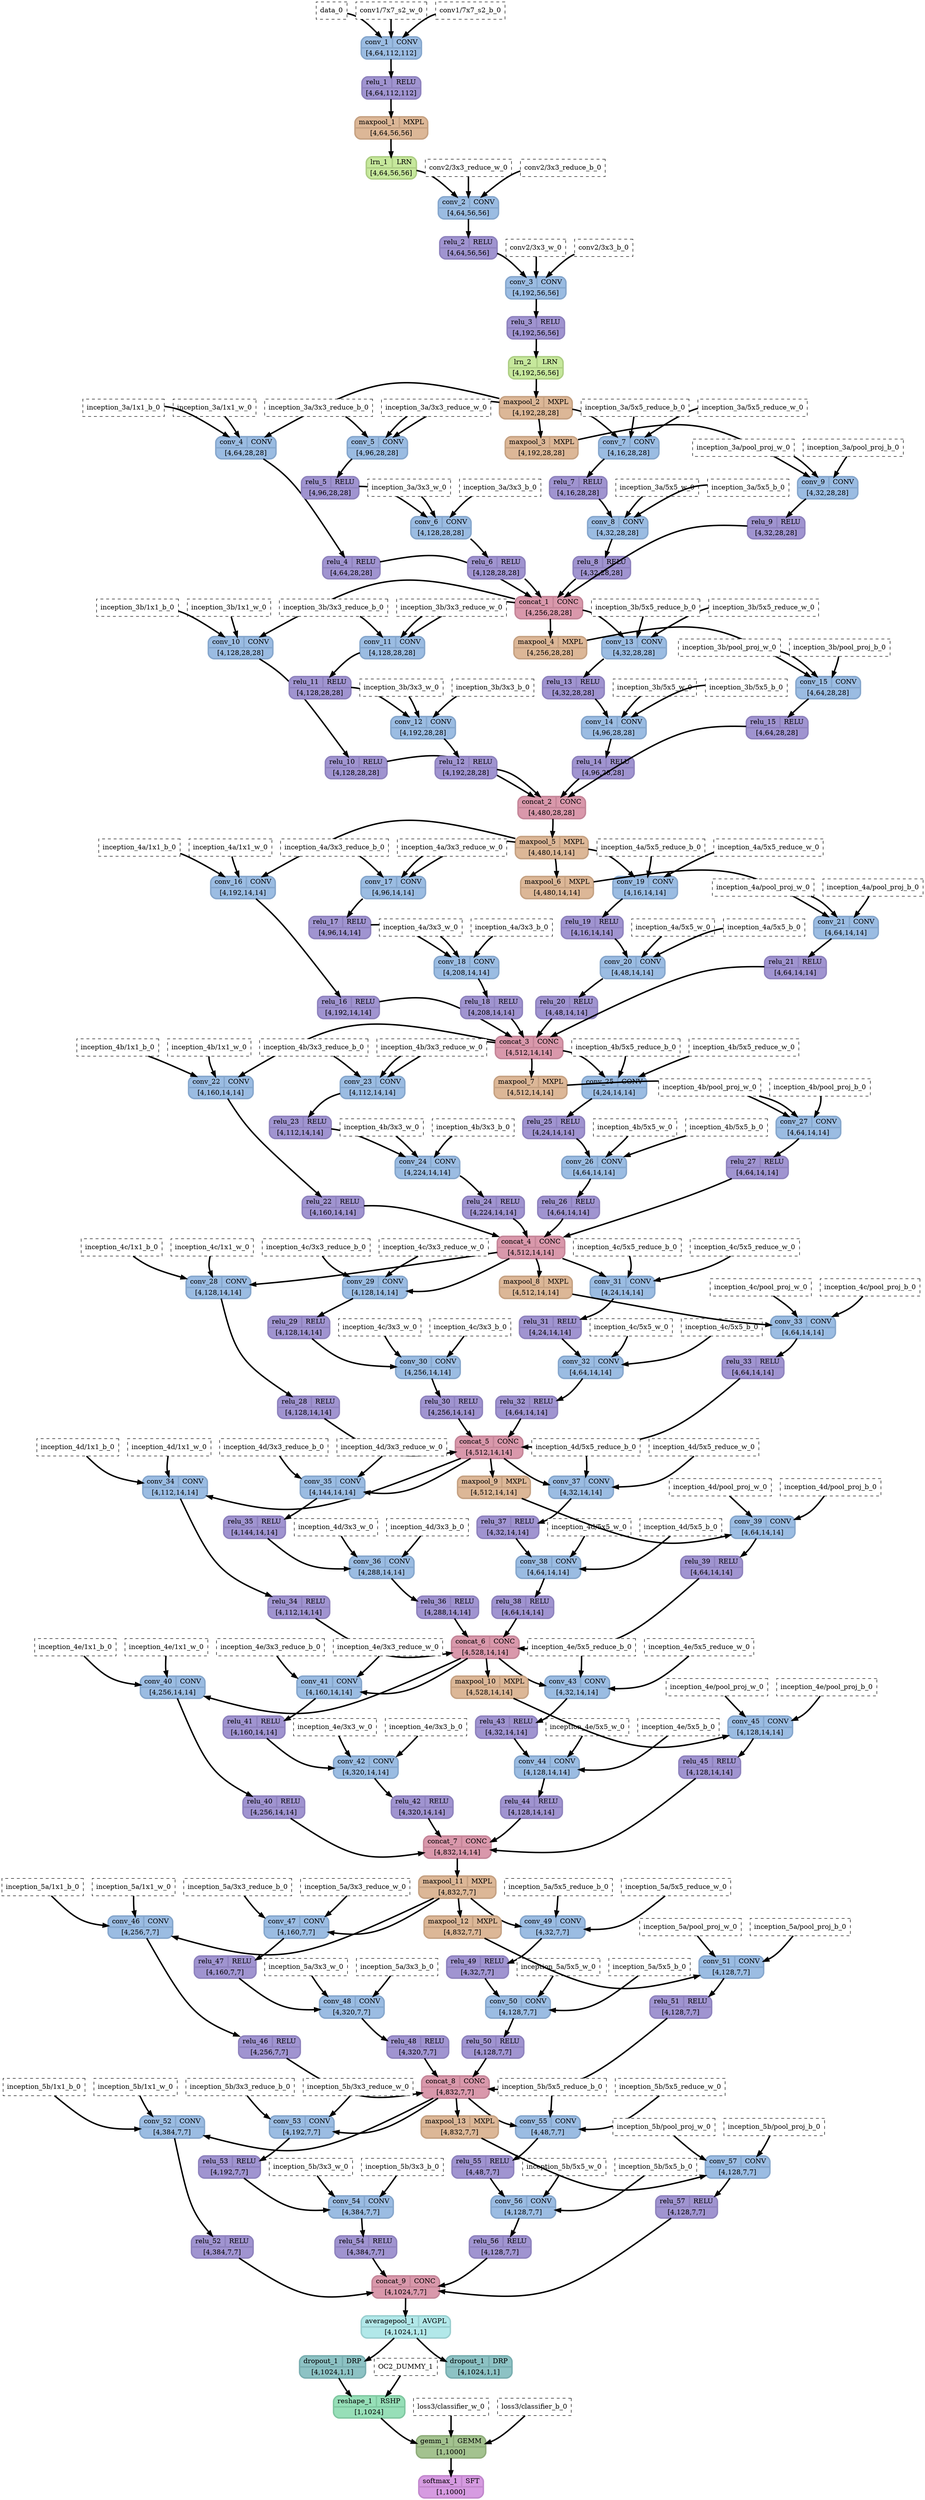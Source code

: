strict digraph {
  graph [
    rankdir="TB"
    overlap=prism
    overlap_shrink=true
    splines=curved
  ];
  node [
    shape=Mrecord
  ];
  edge [
    penwidth=3
  ];

  // Node definitions.
  "data_0" [
    id=0
    name="data_0"
    type=constant_input
    label="data_0"
    inputs=""
    outputs=""
    shape=box
    style="filled,dashed"
    fillcolor="white"
  ];
  "conv1/7x7_s2_w_0" [
    id=1
    name="conv1/7x7_s2_w_0"
    type=constant_input
    label="conv1/7x7_s2_w_0"
    inputs=""
    outputs=""
    shape=box
    style="filled,dashed"
    fillcolor="white"
  ];
  "conv1/7x7_s2_b_0" [
    id=2
    name="conv1/7x7_s2_b_0"
    type=constant_input
    label="conv1/7x7_s2_b_0"
    inputs=""
    outputs=""
    shape=box
    style="filled,dashed"
    fillcolor="white"
  ];
  "conv1/7x7_s2_1" [
    id=3
    name="conv1/7x7_s2_1"
    type=Conv
    label="{ {conv_1  | CONV} | [4,64,112,112] }"
    inputs="data_0;conv1/7x7_s2_w_0;conv1/7x7_s2_b_0"
    outputs="conv1/7x7_s2_1"
    penwidth=3
    style=filled
    color="#86a7cd"
    fontcolor="#000000"
    fillcolor="#9bbce2"
  ];
  "conv1/7x7_s2_2" [
    id=4
    name="conv1/7x7_s2_2"
    type=Relu
    label="{ {relu_1  | RELU} | [4,64,112,112] }"
    inputs="conv1/7x7_s2_1"
    outputs="conv1/7x7_s2_2"
    penwidth=3
    style=filled
    color="#8f83be"
    fontcolor="#000000"
    fillcolor="#a094d0"
  ];
  "pool1/3x3_s2_1" [
    id=5
    name="pool1/3x3_s2_1"
    type=MaxPool
    label="{ {maxpool_1  | MXPL} | [4,64,56,56] }"
    inputs="conv1/7x7_s2_2"
    outputs="pool1/3x3_s2_1"
    penwidth=3
    style=filled
    color="#c6a283"
    fontcolor="#000000"
    fillcolor="#dcb797"
  ];
  "pool1/norm1_1" [
    id=6
    name="pool1/norm1_1"
    type=LRN
    label="{ {lrn_1  | LRN} | [4,64,56,56] }"
    inputs="pool1/3x3_s2_1"
    outputs="pool1/norm1_1"
    penwidth=3
    style=filled
    color="#aecf85"
    fontcolor="#000000"
    fillcolor="#c6e89c"
  ];
  "conv2/3x3_reduce_w_0" [
    id=7
    name="conv2/3x3_reduce_w_0"
    type=constant_input
    label="conv2/3x3_reduce_w_0"
    inputs=""
    outputs=""
    shape=box
    style="filled,dashed"
    fillcolor="white"
  ];
  "conv2/3x3_reduce_b_0" [
    id=8
    name="conv2/3x3_reduce_b_0"
    type=constant_input
    label="conv2/3x3_reduce_b_0"
    inputs=""
    outputs=""
    shape=box
    style="filled,dashed"
    fillcolor="white"
  ];
  "conv2/3x3_reduce_1" [
    id=9
    name="conv2/3x3_reduce_1"
    type=Conv
    label="{ {conv_2  | CONV} | [4,64,56,56] }"
    inputs="pool1/norm1_1;conv2/3x3_reduce_w_0;conv2/3x3_reduce_b_0"
    outputs="conv2/3x3_reduce_1"
    penwidth=3
    style=filled
    color="#86a7cd"
    fontcolor="#000000"
    fillcolor="#9bbce2"
  ];
  "conv2/3x3_reduce_2" [
    id=10
    name="conv2/3x3_reduce_2"
    type=Relu
    label="{ {relu_2  | RELU} | [4,64,56,56] }"
    inputs="conv2/3x3_reduce_1"
    outputs="conv2/3x3_reduce_2"
    penwidth=3
    style=filled
    color="#8f83be"
    fontcolor="#000000"
    fillcolor="#a094d0"
  ];
  "conv2/3x3_w_0" [
    id=11
    name="conv2/3x3_w_0"
    type=constant_input
    label="conv2/3x3_w_0"
    inputs=""
    outputs=""
    shape=box
    style="filled,dashed"
    fillcolor="white"
  ];
  "conv2/3x3_b_0" [
    id=12
    name="conv2/3x3_b_0"
    type=constant_input
    label="conv2/3x3_b_0"
    inputs=""
    outputs=""
    shape=box
    style="filled,dashed"
    fillcolor="white"
  ];
  "conv2/3x3_1" [
    id=13
    name="conv2/3x3_1"
    type=Conv
    label="{ {conv_3  | CONV} | [4,192,56,56] }"
    inputs="conv2/3x3_reduce_2;conv2/3x3_w_0;conv2/3x3_b_0"
    outputs="conv2/3x3_1"
    penwidth=3
    style=filled
    color="#86a7cd"
    fontcolor="#000000"
    fillcolor="#9bbce2"
  ];
  "conv2/3x3_2" [
    id=14
    name="conv2/3x3_2"
    type=Relu
    label="{ {relu_3  | RELU} | [4,192,56,56] }"
    inputs="conv2/3x3_1"
    outputs="conv2/3x3_2"
    penwidth=3
    style=filled
    color="#8f83be"
    fontcolor="#000000"
    fillcolor="#a094d0"
  ];
  "conv2/norm2_1" [
    id=15
    name="conv2/norm2_1"
    type=LRN
    label="{ {lrn_2  | LRN} | [4,192,56,56] }"
    inputs="conv2/3x3_2"
    outputs="conv2/norm2_1"
    penwidth=3
    style=filled
    color="#aecf85"
    fontcolor="#000000"
    fillcolor="#c6e89c"
  ];
  "pool2/3x3_s2_1" [
    id=16
    name="pool2/3x3_s2_1"
    type=MaxPool
    label="{ {maxpool_2  | MXPL} | [4,192,28,28] }"
    inputs="conv2/norm2_1"
    outputs="pool2/3x3_s2_1"
    penwidth=3
    style=filled
    color="#c6a283"
    fontcolor="#000000"
    fillcolor="#dcb797"
  ];
  "inception_3a/1x1_w_0" [
    id=17
    name="inception_3a/1x1_w_0"
    type=constant_input
    label="inception_3a/1x1_w_0"
    inputs=""
    outputs=""
    shape=box
    style="filled,dashed"
    fillcolor="white"
  ];
  "inception_3a/1x1_b_0" [
    id=18
    name="inception_3a/1x1_b_0"
    type=constant_input
    label="inception_3a/1x1_b_0"
    inputs=""
    outputs=""
    shape=box
    style="filled,dashed"
    fillcolor="white"
  ];
  "inception_3a/1x1_1" [
    id=19
    name="inception_3a/1x1_1"
    type=Conv
    label="{ {conv_4  | CONV} | [4,64,28,28] }"
    inputs="pool2/3x3_s2_1;inception_3a/1x1_w_0;inception_3a/1x1_b_0"
    outputs="inception_3a/1x1_1"
    penwidth=3
    style=filled
    color="#86a7cd"
    fontcolor="#000000"
    fillcolor="#9bbce2"
  ];
  "inception_3a/1x1_2" [
    id=20
    name="inception_3a/1x1_2"
    type=Relu
    label="{ {relu_4  | RELU} | [4,64,28,28] }"
    inputs="inception_3a/1x1_1"
    outputs="inception_3a/1x1_2"
    penwidth=3
    style=filled
    color="#8f83be"
    fontcolor="#000000"
    fillcolor="#a094d0"
  ];
  "inception_3a/3x3_reduce_w_0" [
    id=21
    name="inception_3a/3x3_reduce_w_0"
    type=constant_input
    label="inception_3a/3x3_reduce_w_0"
    inputs=""
    outputs=""
    shape=box
    style="filled,dashed"
    fillcolor="white"
  ];
  "inception_3a/3x3_reduce_b_0" [
    id=22
    name="inception_3a/3x3_reduce_b_0"
    type=constant_input
    label="inception_3a/3x3_reduce_b_0"
    inputs=""
    outputs=""
    shape=box
    style="filled,dashed"
    fillcolor="white"
  ];
  "inception_3a/3x3_reduce_1" [
    id=23
    name="inception_3a/3x3_reduce_1"
    type=Conv
    label="{ {conv_5  | CONV} | [4,96,28,28] }"
    inputs="pool2/3x3_s2_1;inception_3a/3x3_reduce_w_0;inception_3a/3x3_reduce_b_0"
    outputs="inception_3a/3x3_reduce_1"
    penwidth=3
    style=filled
    color="#86a7cd"
    fontcolor="#000000"
    fillcolor="#9bbce2"
  ];
  "inception_3a/3x3_reduce_2" [
    id=24
    name="inception_3a/3x3_reduce_2"
    type=Relu
    label="{ {relu_5  | RELU} | [4,96,28,28] }"
    inputs="inception_3a/3x3_reduce_1"
    outputs="inception_3a/3x3_reduce_2"
    penwidth=3
    style=filled
    color="#8f83be"
    fontcolor="#000000"
    fillcolor="#a094d0"
  ];
  "inception_3a/3x3_w_0" [
    id=25
    name="inception_3a/3x3_w_0"
    type=constant_input
    label="inception_3a/3x3_w_0"
    inputs=""
    outputs=""
    shape=box
    style="filled,dashed"
    fillcolor="white"
  ];
  "inception_3a/3x3_b_0" [
    id=26
    name="inception_3a/3x3_b_0"
    type=constant_input
    label="inception_3a/3x3_b_0"
    inputs=""
    outputs=""
    shape=box
    style="filled,dashed"
    fillcolor="white"
  ];
  "inception_3a/3x3_1" [
    id=27
    name="inception_3a/3x3_1"
    type=Conv
    label="{ {conv_6  | CONV} | [4,128,28,28] }"
    inputs="inception_3a/3x3_reduce_2;inception_3a/3x3_w_0;inception_3a/3x3_b_0"
    outputs="inception_3a/3x3_1"
    penwidth=3
    style=filled
    color="#86a7cd"
    fontcolor="#000000"
    fillcolor="#9bbce2"
  ];
  "inception_3a/3x3_2" [
    id=28
    name="inception_3a/3x3_2"
    type=Relu
    label="{ {relu_6  | RELU} | [4,128,28,28] }"
    inputs="inception_3a/3x3_1"
    outputs="inception_3a/3x3_2"
    penwidth=3
    style=filled
    color="#8f83be"
    fontcolor="#000000"
    fillcolor="#a094d0"
  ];
  "inception_3a/5x5_reduce_w_0" [
    id=29
    name="inception_3a/5x5_reduce_w_0"
    type=constant_input
    label="inception_3a/5x5_reduce_w_0"
    inputs=""
    outputs=""
    shape=box
    style="filled,dashed"
    fillcolor="white"
  ];
  "inception_3a/5x5_reduce_b_0" [
    id=30
    name="inception_3a/5x5_reduce_b_0"
    type=constant_input
    label="inception_3a/5x5_reduce_b_0"
    inputs=""
    outputs=""
    shape=box
    style="filled,dashed"
    fillcolor="white"
  ];
  "inception_3a/5x5_reduce_1" [
    id=31
    name="inception_3a/5x5_reduce_1"
    type=Conv
    label="{ {conv_7  | CONV} | [4,16,28,28] }"
    inputs="pool2/3x3_s2_1;inception_3a/5x5_reduce_w_0;inception_3a/5x5_reduce_b_0"
    outputs="inception_3a/5x5_reduce_1"
    penwidth=3
    style=filled
    color="#86a7cd"
    fontcolor="#000000"
    fillcolor="#9bbce2"
  ];
  "inception_3a/5x5_reduce_2" [
    id=32
    name="inception_3a/5x5_reduce_2"
    type=Relu
    label="{ {relu_7  | RELU} | [4,16,28,28] }"
    inputs="inception_3a/5x5_reduce_1"
    outputs="inception_3a/5x5_reduce_2"
    penwidth=3
    style=filled
    color="#8f83be"
    fontcolor="#000000"
    fillcolor="#a094d0"
  ];
  "inception_3a/5x5_w_0" [
    id=33
    name="inception_3a/5x5_w_0"
    type=constant_input
    label="inception_3a/5x5_w_0"
    inputs=""
    outputs=""
    shape=box
    style="filled,dashed"
    fillcolor="white"
  ];
  "inception_3a/5x5_b_0" [
    id=34
    name="inception_3a/5x5_b_0"
    type=constant_input
    label="inception_3a/5x5_b_0"
    inputs=""
    outputs=""
    shape=box
    style="filled,dashed"
    fillcolor="white"
  ];
  "inception_3a/5x5_1" [
    id=35
    name="inception_3a/5x5_1"
    type=Conv
    label="{ {conv_8  | CONV} | [4,32,28,28] }"
    inputs="inception_3a/5x5_reduce_2;inception_3a/5x5_w_0;inception_3a/5x5_b_0"
    outputs="inception_3a/5x5_1"
    penwidth=3
    style=filled
    color="#86a7cd"
    fontcolor="#000000"
    fillcolor="#9bbce2"
  ];
  "inception_3a/5x5_2" [
    id=36
    name="inception_3a/5x5_2"
    type=Relu
    label="{ {relu_8  | RELU} | [4,32,28,28] }"
    inputs="inception_3a/5x5_1"
    outputs="inception_3a/5x5_2"
    penwidth=3
    style=filled
    color="#8f83be"
    fontcolor="#000000"
    fillcolor="#a094d0"
  ];
  "inception_3a/pool_1" [
    id=37
    name="inception_3a/pool_1"
    type=MaxPool
    label="{ {maxpool_3  | MXPL} | [4,192,28,28] }"
    inputs="pool2/3x3_s2_1"
    outputs="inception_3a/pool_1"
    penwidth=3
    style=filled
    color="#c6a283"
    fontcolor="#000000"
    fillcolor="#dcb797"
  ];
  "inception_3a/pool_proj_w_0" [
    id=38
    name="inception_3a/pool_proj_w_0"
    type=constant_input
    label="inception_3a/pool_proj_w_0"
    inputs=""
    outputs=""
    shape=box
    style="filled,dashed"
    fillcolor="white"
  ];
  "inception_3a/pool_proj_b_0" [
    id=39
    name="inception_3a/pool_proj_b_0"
    type=constant_input
    label="inception_3a/pool_proj_b_0"
    inputs=""
    outputs=""
    shape=box
    style="filled,dashed"
    fillcolor="white"
  ];
  "inception_3a/pool_proj_1" [
    id=40
    name="inception_3a/pool_proj_1"
    type=Conv
    label="{ {conv_9  | CONV} | [4,32,28,28] }"
    inputs="inception_3a/pool_1;inception_3a/pool_proj_w_0;inception_3a/pool_proj_b_0"
    outputs="inception_3a/pool_proj_1"
    penwidth=3
    style=filled
    color="#86a7cd"
    fontcolor="#000000"
    fillcolor="#9bbce2"
  ];
  "inception_3a/pool_proj_2" [
    id=41
    name="inception_3a/pool_proj_2"
    type=Relu
    label="{ {relu_9  | RELU} | [4,32,28,28] }"
    inputs="inception_3a/pool_proj_1"
    outputs="inception_3a/pool_proj_2"
    penwidth=3
    style=filled
    color="#8f83be"
    fontcolor="#000000"
    fillcolor="#a094d0"
  ];
  "inception_3a/output_1" [
    id=42
    name="inception_3a/output_1"
    type=Concat
    label="{ {concat_1  | CONC} | [4,256,28,28] }"
    inputs="inception_3a/1x1_2;inception_3a/3x3_2;inception_3a/5x5_2;inception_3a/pool_proj_2"
    outputs="inception_3a/output_1"
    penwidth=3
    style=filled
    color="#c58699"
    fontcolor="#000000"
    fillcolor="#d998ab"
  ];
  "inception_3b/1x1_w_0" [
    id=43
    name="inception_3b/1x1_w_0"
    type=constant_input
    label="inception_3b/1x1_w_0"
    inputs=""
    outputs=""
    shape=box
    style="filled,dashed"
    fillcolor="white"
  ];
  "inception_3b/1x1_b_0" [
    id=44
    name="inception_3b/1x1_b_0"
    type=constant_input
    label="inception_3b/1x1_b_0"
    inputs=""
    outputs=""
    shape=box
    style="filled,dashed"
    fillcolor="white"
  ];
  "inception_3b/1x1_1" [
    id=45
    name="inception_3b/1x1_1"
    type=Conv
    label="{ {conv_10  | CONV} | [4,128,28,28] }"
    inputs="inception_3a/output_1;inception_3b/1x1_w_0;inception_3b/1x1_b_0"
    outputs="inception_3b/1x1_1"
    penwidth=3
    style=filled
    color="#86a7cd"
    fontcolor="#000000"
    fillcolor="#9bbce2"
  ];
  "inception_3b/1x1_2" [
    id=46
    name="inception_3b/1x1_2"
    type=Relu
    label="{ {relu_10  | RELU} | [4,128,28,28] }"
    inputs="inception_3b/1x1_1"
    outputs="inception_3b/1x1_2"
    penwidth=3
    style=filled
    color="#8f83be"
    fontcolor="#000000"
    fillcolor="#a094d0"
  ];
  "inception_3b/3x3_reduce_w_0" [
    id=47
    name="inception_3b/3x3_reduce_w_0"
    type=constant_input
    label="inception_3b/3x3_reduce_w_0"
    inputs=""
    outputs=""
    shape=box
    style="filled,dashed"
    fillcolor="white"
  ];
  "inception_3b/3x3_reduce_b_0" [
    id=48
    name="inception_3b/3x3_reduce_b_0"
    type=constant_input
    label="inception_3b/3x3_reduce_b_0"
    inputs=""
    outputs=""
    shape=box
    style="filled,dashed"
    fillcolor="white"
  ];
  "inception_3b/3x3_reduce_1" [
    id=49
    name="inception_3b/3x3_reduce_1"
    type=Conv
    label="{ {conv_11  | CONV} | [4,128,28,28] }"
    inputs="inception_3a/output_1;inception_3b/3x3_reduce_w_0;inception_3b/3x3_reduce_b_0"
    outputs="inception_3b/3x3_reduce_1"
    penwidth=3
    style=filled
    color="#86a7cd"
    fontcolor="#000000"
    fillcolor="#9bbce2"
  ];
  "inception_3b/3x3_reduce_2" [
    id=50
    name="inception_3b/3x3_reduce_2"
    type=Relu
    label="{ {relu_11  | RELU} | [4,128,28,28] }"
    inputs="inception_3b/3x3_reduce_1"
    outputs="inception_3b/3x3_reduce_2"
    penwidth=3
    style=filled
    color="#8f83be"
    fontcolor="#000000"
    fillcolor="#a094d0"
  ];
  "inception_3b/3x3_w_0" [
    id=51
    name="inception_3b/3x3_w_0"
    type=constant_input
    label="inception_3b/3x3_w_0"
    inputs=""
    outputs=""
    shape=box
    style="filled,dashed"
    fillcolor="white"
  ];
  "inception_3b/3x3_b_0" [
    id=52
    name="inception_3b/3x3_b_0"
    type=constant_input
    label="inception_3b/3x3_b_0"
    inputs=""
    outputs=""
    shape=box
    style="filled,dashed"
    fillcolor="white"
  ];
  "inception_3b/3x3_1" [
    id=53
    name="inception_3b/3x3_1"
    type=Conv
    label="{ {conv_12  | CONV} | [4,192,28,28] }"
    inputs="inception_3b/3x3_reduce_2;inception_3b/3x3_w_0;inception_3b/3x3_b_0"
    outputs="inception_3b/3x3_1"
    penwidth=3
    style=filled
    color="#86a7cd"
    fontcolor="#000000"
    fillcolor="#9bbce2"
  ];
  "inception_3b/3x3_2" [
    id=54
    name="inception_3b/3x3_2"
    type=Relu
    label="{ {relu_12  | RELU} | [4,192,28,28] }"
    inputs="inception_3b/3x3_1"
    outputs="inception_3b/3x3_2"
    penwidth=3
    style=filled
    color="#8f83be"
    fontcolor="#000000"
    fillcolor="#a094d0"
  ];
  "inception_3b/5x5_reduce_w_0" [
    id=55
    name="inception_3b/5x5_reduce_w_0"
    type=constant_input
    label="inception_3b/5x5_reduce_w_0"
    inputs=""
    outputs=""
    shape=box
    style="filled,dashed"
    fillcolor="white"
  ];
  "inception_3b/5x5_reduce_b_0" [
    id=56
    name="inception_3b/5x5_reduce_b_0"
    type=constant_input
    label="inception_3b/5x5_reduce_b_0"
    inputs=""
    outputs=""
    shape=box
    style="filled,dashed"
    fillcolor="white"
  ];
  "inception_3b/5x5_reduce_1" [
    id=57
    name="inception_3b/5x5_reduce_1"
    type=Conv
    label="{ {conv_13  | CONV} | [4,32,28,28] }"
    inputs="inception_3a/output_1;inception_3b/5x5_reduce_w_0;inception_3b/5x5_reduce_b_0"
    outputs="inception_3b/5x5_reduce_1"
    penwidth=3
    style=filled
    color="#86a7cd"
    fontcolor="#000000"
    fillcolor="#9bbce2"
  ];
  "inception_3b/5x5_reduce_2" [
    id=58
    name="inception_3b/5x5_reduce_2"
    type=Relu
    label="{ {relu_13  | RELU} | [4,32,28,28] }"
    inputs="inception_3b/5x5_reduce_1"
    outputs="inception_3b/5x5_reduce_2"
    penwidth=3
    style=filled
    color="#8f83be"
    fontcolor="#000000"
    fillcolor="#a094d0"
  ];
  "inception_3b/5x5_w_0" [
    id=59
    name="inception_3b/5x5_w_0"
    type=constant_input
    label="inception_3b/5x5_w_0"
    inputs=""
    outputs=""
    shape=box
    style="filled,dashed"
    fillcolor="white"
  ];
  "inception_3b/5x5_b_0" [
    id=60
    name="inception_3b/5x5_b_0"
    type=constant_input
    label="inception_3b/5x5_b_0"
    inputs=""
    outputs=""
    shape=box
    style="filled,dashed"
    fillcolor="white"
  ];
  "inception_3b/5x5_1" [
    id=61
    name="inception_3b/5x5_1"
    type=Conv
    label="{ {conv_14  | CONV} | [4,96,28,28] }"
    inputs="inception_3b/5x5_reduce_2;inception_3b/5x5_w_0;inception_3b/5x5_b_0"
    outputs="inception_3b/5x5_1"
    penwidth=3
    style=filled
    color="#86a7cd"
    fontcolor="#000000"
    fillcolor="#9bbce2"
  ];
  "inception_3b/5x5_2" [
    id=62
    name="inception_3b/5x5_2"
    type=Relu
    label="{ {relu_14  | RELU} | [4,96,28,28] }"
    inputs="inception_3b/5x5_1"
    outputs="inception_3b/5x5_2"
    penwidth=3
    style=filled
    color="#8f83be"
    fontcolor="#000000"
    fillcolor="#a094d0"
  ];
  "inception_3b/pool_1" [
    id=63
    name="inception_3b/pool_1"
    type=MaxPool
    label="{ {maxpool_4  | MXPL} | [4,256,28,28] }"
    inputs="inception_3a/output_1"
    outputs="inception_3b/pool_1"
    penwidth=3
    style=filled
    color="#c6a283"
    fontcolor="#000000"
    fillcolor="#dcb797"
  ];
  "inception_3b/pool_proj_w_0" [
    id=64
    name="inception_3b/pool_proj_w_0"
    type=constant_input
    label="inception_3b/pool_proj_w_0"
    inputs=""
    outputs=""
    shape=box
    style="filled,dashed"
    fillcolor="white"
  ];
  "inception_3b/pool_proj_b_0" [
    id=65
    name="inception_3b/pool_proj_b_0"
    type=constant_input
    label="inception_3b/pool_proj_b_0"
    inputs=""
    outputs=""
    shape=box
    style="filled,dashed"
    fillcolor="white"
  ];
  "inception_3b/pool_proj_1" [
    id=66
    name="inception_3b/pool_proj_1"
    type=Conv
    label="{ {conv_15  | CONV} | [4,64,28,28] }"
    inputs="inception_3b/pool_1;inception_3b/pool_proj_w_0;inception_3b/pool_proj_b_0"
    outputs="inception_3b/pool_proj_1"
    penwidth=3
    style=filled
    color="#86a7cd"
    fontcolor="#000000"
    fillcolor="#9bbce2"
  ];
  "inception_3b/pool_proj_2" [
    id=67
    name="inception_3b/pool_proj_2"
    type=Relu
    label="{ {relu_15  | RELU} | [4,64,28,28] }"
    inputs="inception_3b/pool_proj_1"
    outputs="inception_3b/pool_proj_2"
    penwidth=3
    style=filled
    color="#8f83be"
    fontcolor="#000000"
    fillcolor="#a094d0"
  ];
  "inception_3b/output_1" [
    id=68
    name="inception_3b/output_1"
    type=Concat
    label="{ {concat_2  | CONC} | [4,480,28,28] }"
    inputs="inception_3b/1x1_2;inception_3b/3x3_2;inception_3b/5x5_2;inception_3b/pool_proj_2"
    outputs="inception_3b/output_1"
    penwidth=3
    style=filled
    color="#c58699"
    fontcolor="#000000"
    fillcolor="#d998ab"
  ];
  "pool3/3x3_s2_1" [
    id=69
    name="pool3/3x3_s2_1"
    type=MaxPool
    label="{ {maxpool_5  | MXPL} | [4,480,14,14] }"
    inputs="inception_3b/output_1"
    outputs="pool3/3x3_s2_1"
    penwidth=3
    style=filled
    color="#c6a283"
    fontcolor="#000000"
    fillcolor="#dcb797"
  ];
  "inception_4a/1x1_w_0" [
    id=70
    name="inception_4a/1x1_w_0"
    type=constant_input
    label="inception_4a/1x1_w_0"
    inputs=""
    outputs=""
    shape=box
    style="filled,dashed"
    fillcolor="white"
  ];
  "inception_4a/1x1_b_0" [
    id=71
    name="inception_4a/1x1_b_0"
    type=constant_input
    label="inception_4a/1x1_b_0"
    inputs=""
    outputs=""
    shape=box
    style="filled,dashed"
    fillcolor="white"
  ];
  "inception_4a/1x1_1" [
    id=72
    name="inception_4a/1x1_1"
    type=Conv
    label="{ {conv_16  | CONV} | [4,192,14,14] }"
    inputs="pool3/3x3_s2_1;inception_4a/1x1_w_0;inception_4a/1x1_b_0"
    outputs="inception_4a/1x1_1"
    penwidth=3
    style=filled
    color="#86a7cd"
    fontcolor="#000000"
    fillcolor="#9bbce2"
  ];
  "inception_4a/1x1_2" [
    id=73
    name="inception_4a/1x1_2"
    type=Relu
    label="{ {relu_16  | RELU} | [4,192,14,14] }"
    inputs="inception_4a/1x1_1"
    outputs="inception_4a/1x1_2"
    penwidth=3
    style=filled
    color="#8f83be"
    fontcolor="#000000"
    fillcolor="#a094d0"
  ];
  "inception_4a/3x3_reduce_w_0" [
    id=74
    name="inception_4a/3x3_reduce_w_0"
    type=constant_input
    label="inception_4a/3x3_reduce_w_0"
    inputs=""
    outputs=""
    shape=box
    style="filled,dashed"
    fillcolor="white"
  ];
  "inception_4a/3x3_reduce_b_0" [
    id=75
    name="inception_4a/3x3_reduce_b_0"
    type=constant_input
    label="inception_4a/3x3_reduce_b_0"
    inputs=""
    outputs=""
    shape=box
    style="filled,dashed"
    fillcolor="white"
  ];
  "inception_4a/3x3_reduce_1" [
    id=76
    name="inception_4a/3x3_reduce_1"
    type=Conv
    label="{ {conv_17  | CONV} | [4,96,14,14] }"
    inputs="pool3/3x3_s2_1;inception_4a/3x3_reduce_w_0;inception_4a/3x3_reduce_b_0"
    outputs="inception_4a/3x3_reduce_1"
    penwidth=3
    style=filled
    color="#86a7cd"
    fontcolor="#000000"
    fillcolor="#9bbce2"
  ];
  "inception_4a/3x3_reduce_2" [
    id=77
    name="inception_4a/3x3_reduce_2"
    type=Relu
    label="{ {relu_17  | RELU} | [4,96,14,14] }"
    inputs="inception_4a/3x3_reduce_1"
    outputs="inception_4a/3x3_reduce_2"
    penwidth=3
    style=filled
    color="#8f83be"
    fontcolor="#000000"
    fillcolor="#a094d0"
  ];
  "inception_4a/3x3_w_0" [
    id=78
    name="inception_4a/3x3_w_0"
    type=constant_input
    label="inception_4a/3x3_w_0"
    inputs=""
    outputs=""
    shape=box
    style="filled,dashed"
    fillcolor="white"
  ];
  "inception_4a/3x3_b_0" [
    id=79
    name="inception_4a/3x3_b_0"
    type=constant_input
    label="inception_4a/3x3_b_0"
    inputs=""
    outputs=""
    shape=box
    style="filled,dashed"
    fillcolor="white"
  ];
  "inception_4a/3x3_1" [
    id=80
    name="inception_4a/3x3_1"
    type=Conv
    label="{ {conv_18  | CONV} | [4,208,14,14] }"
    inputs="inception_4a/3x3_reduce_2;inception_4a/3x3_w_0;inception_4a/3x3_b_0"
    outputs="inception_4a/3x3_1"
    penwidth=3
    style=filled
    color="#86a7cd"
    fontcolor="#000000"
    fillcolor="#9bbce2"
  ];
  "inception_4a/3x3_2" [
    id=81
    name="inception_4a/3x3_2"
    type=Relu
    label="{ {relu_18  | RELU} | [4,208,14,14] }"
    inputs="inception_4a/3x3_1"
    outputs="inception_4a/3x3_2"
    penwidth=3
    style=filled
    color="#8f83be"
    fontcolor="#000000"
    fillcolor="#a094d0"
  ];
  "inception_4a/5x5_reduce_w_0" [
    id=82
    name="inception_4a/5x5_reduce_w_0"
    type=constant_input
    label="inception_4a/5x5_reduce_w_0"
    inputs=""
    outputs=""
    shape=box
    style="filled,dashed"
    fillcolor="white"
  ];
  "inception_4a/5x5_reduce_b_0" [
    id=83
    name="inception_4a/5x5_reduce_b_0"
    type=constant_input
    label="inception_4a/5x5_reduce_b_0"
    inputs=""
    outputs=""
    shape=box
    style="filled,dashed"
    fillcolor="white"
  ];
  "inception_4a/5x5_reduce_1" [
    id=84
    name="inception_4a/5x5_reduce_1"
    type=Conv
    label="{ {conv_19  | CONV} | [4,16,14,14] }"
    inputs="pool3/3x3_s2_1;inception_4a/5x5_reduce_w_0;inception_4a/5x5_reduce_b_0"
    outputs="inception_4a/5x5_reduce_1"
    penwidth=3
    style=filled
    color="#86a7cd"
    fontcolor="#000000"
    fillcolor="#9bbce2"
  ];
  "inception_4a/5x5_reduce_2" [
    id=85
    name="inception_4a/5x5_reduce_2"
    type=Relu
    label="{ {relu_19  | RELU} | [4,16,14,14] }"
    inputs="inception_4a/5x5_reduce_1"
    outputs="inception_4a/5x5_reduce_2"
    penwidth=3
    style=filled
    color="#8f83be"
    fontcolor="#000000"
    fillcolor="#a094d0"
  ];
  "inception_4a/5x5_w_0" [
    id=86
    name="inception_4a/5x5_w_0"
    type=constant_input
    label="inception_4a/5x5_w_0"
    inputs=""
    outputs=""
    shape=box
    style="filled,dashed"
    fillcolor="white"
  ];
  "inception_4a/5x5_b_0" [
    id=87
    name="inception_4a/5x5_b_0"
    type=constant_input
    label="inception_4a/5x5_b_0"
    inputs=""
    outputs=""
    shape=box
    style="filled,dashed"
    fillcolor="white"
  ];
  "inception_4a/5x5_1" [
    id=88
    name="inception_4a/5x5_1"
    type=Conv
    label="{ {conv_20  | CONV} | [4,48,14,14] }"
    inputs="inception_4a/5x5_reduce_2;inception_4a/5x5_w_0;inception_4a/5x5_b_0"
    outputs="inception_4a/5x5_1"
    penwidth=3
    style=filled
    color="#86a7cd"
    fontcolor="#000000"
    fillcolor="#9bbce2"
  ];
  "inception_4a/5x5_2" [
    id=89
    name="inception_4a/5x5_2"
    type=Relu
    label="{ {relu_20  | RELU} | [4,48,14,14] }"
    inputs="inception_4a/5x5_1"
    outputs="inception_4a/5x5_2"
    penwidth=3
    style=filled
    color="#8f83be"
    fontcolor="#000000"
    fillcolor="#a094d0"
  ];
  "inception_4a/pool_1" [
    id=90
    name="inception_4a/pool_1"
    type=MaxPool
    label="{ {maxpool_6  | MXPL} | [4,480,14,14] }"
    inputs="pool3/3x3_s2_1"
    outputs="inception_4a/pool_1"
    penwidth=3
    style=filled
    color="#c6a283"
    fontcolor="#000000"
    fillcolor="#dcb797"
  ];
  "inception_4a/pool_proj_w_0" [
    id=91
    name="inception_4a/pool_proj_w_0"
    type=constant_input
    label="inception_4a/pool_proj_w_0"
    inputs=""
    outputs=""
    shape=box
    style="filled,dashed"
    fillcolor="white"
  ];
  "inception_4a/pool_proj_b_0" [
    id=92
    name="inception_4a/pool_proj_b_0"
    type=constant_input
    label="inception_4a/pool_proj_b_0"
    inputs=""
    outputs=""
    shape=box
    style="filled,dashed"
    fillcolor="white"
  ];
  "inception_4a/pool_proj_1" [
    id=93
    name="inception_4a/pool_proj_1"
    type=Conv
    label="{ {conv_21  | CONV} | [4,64,14,14] }"
    inputs="inception_4a/pool_1;inception_4a/pool_proj_w_0;inception_4a/pool_proj_b_0"
    outputs="inception_4a/pool_proj_1"
    penwidth=3
    style=filled
    color="#86a7cd"
    fontcolor="#000000"
    fillcolor="#9bbce2"
  ];
  "inception_4a/pool_proj_2" [
    id=94
    name="inception_4a/pool_proj_2"
    type=Relu
    label="{ {relu_21  | RELU} | [4,64,14,14] }"
    inputs="inception_4a/pool_proj_1"
    outputs="inception_4a/pool_proj_2"
    penwidth=3
    style=filled
    color="#8f83be"
    fontcolor="#000000"
    fillcolor="#a094d0"
  ];
  "inception_4a/output_1" [
    id=95
    name="inception_4a/output_1"
    type=Concat
    label="{ {concat_3  | CONC} | [4,512,14,14] }"
    inputs="inception_4a/1x1_2;inception_4a/3x3_2;inception_4a/5x5_2;inception_4a/pool_proj_2"
    outputs="inception_4a/output_1"
    penwidth=3
    style=filled
    color="#c58699"
    fontcolor="#000000"
    fillcolor="#d998ab"
  ];
  "inception_4b/1x1_w_0" [
    id=96
    name="inception_4b/1x1_w_0"
    type=constant_input
    label="inception_4b/1x1_w_0"
    inputs=""
    outputs=""
    shape=box
    style="filled,dashed"
    fillcolor="white"
  ];
  "inception_4b/1x1_b_0" [
    id=97
    name="inception_4b/1x1_b_0"
    type=constant_input
    label="inception_4b/1x1_b_0"
    inputs=""
    outputs=""
    shape=box
    style="filled,dashed"
    fillcolor="white"
  ];
  "inception_4b/1x1_1" [
    id=98
    name="inception_4b/1x1_1"
    type=Conv
    label="{ {conv_22  | CONV} | [4,160,14,14] }"
    inputs="inception_4a/output_1;inception_4b/1x1_w_0;inception_4b/1x1_b_0"
    outputs="inception_4b/1x1_1"
    penwidth=3
    style=filled
    color="#86a7cd"
    fontcolor="#000000"
    fillcolor="#9bbce2"
  ];
  "inception_4b/1x1_2" [
    id=99
    name="inception_4b/1x1_2"
    type=Relu
    label="{ {relu_22  | RELU} | [4,160,14,14] }"
    inputs="inception_4b/1x1_1"
    outputs="inception_4b/1x1_2"
    penwidth=3
    style=filled
    color="#8f83be"
    fontcolor="#000000"
    fillcolor="#a094d0"
  ];
  "inception_4b/3x3_reduce_w_0" [
    id=100
    name="inception_4b/3x3_reduce_w_0"
    type=constant_input
    label="inception_4b/3x3_reduce_w_0"
    inputs=""
    outputs=""
    shape=box
    style="filled,dashed"
    fillcolor="white"
  ];
  "inception_4b/3x3_reduce_b_0" [
    id=101
    name="inception_4b/3x3_reduce_b_0"
    type=constant_input
    label="inception_4b/3x3_reduce_b_0"
    inputs=""
    outputs=""
    shape=box
    style="filled,dashed"
    fillcolor="white"
  ];
  "inception_4b/3x3_reduce_1" [
    id=102
    name="inception_4b/3x3_reduce_1"
    type=Conv
    label="{ {conv_23  | CONV} | [4,112,14,14] }"
    inputs="inception_4a/output_1;inception_4b/3x3_reduce_w_0;inception_4b/3x3_reduce_b_0"
    outputs="inception_4b/3x3_reduce_1"
    penwidth=3
    style=filled
    color="#86a7cd"
    fontcolor="#000000"
    fillcolor="#9bbce2"
  ];
  "inception_4b/3x3_reduce_2" [
    id=103
    name="inception_4b/3x3_reduce_2"
    type=Relu
    label="{ {relu_23  | RELU} | [4,112,14,14] }"
    inputs="inception_4b/3x3_reduce_1"
    outputs="inception_4b/3x3_reduce_2"
    penwidth=3
    style=filled
    color="#8f83be"
    fontcolor="#000000"
    fillcolor="#a094d0"
  ];
  "inception_4b/3x3_w_0" [
    id=104
    name="inception_4b/3x3_w_0"
    type=constant_input
    label="inception_4b/3x3_w_0"
    inputs=""
    outputs=""
    shape=box
    style="filled,dashed"
    fillcolor="white"
  ];
  "inception_4b/3x3_b_0" [
    id=105
    name="inception_4b/3x3_b_0"
    type=constant_input
    label="inception_4b/3x3_b_0"
    inputs=""
    outputs=""
    shape=box
    style="filled,dashed"
    fillcolor="white"
  ];
  "inception_4b/3x3_1" [
    id=106
    name="inception_4b/3x3_1"
    type=Conv
    label="{ {conv_24  | CONV} | [4,224,14,14] }"
    inputs="inception_4b/3x3_reduce_2;inception_4b/3x3_w_0;inception_4b/3x3_b_0"
    outputs="inception_4b/3x3_1"
    penwidth=3
    style=filled
    color="#86a7cd"
    fontcolor="#000000"
    fillcolor="#9bbce2"
  ];
  "inception_4b/3x3_2" [
    id=107
    name="inception_4b/3x3_2"
    type=Relu
    label="{ {relu_24  | RELU} | [4,224,14,14] }"
    inputs="inception_4b/3x3_1"
    outputs="inception_4b/3x3_2"
    penwidth=3
    style=filled
    color="#8f83be"
    fontcolor="#000000"
    fillcolor="#a094d0"
  ];
  "inception_4b/5x5_reduce_w_0" [
    id=108
    name="inception_4b/5x5_reduce_w_0"
    type=constant_input
    label="inception_4b/5x5_reduce_w_0"
    inputs=""
    outputs=""
    shape=box
    style="filled,dashed"
    fillcolor="white"
  ];
  "inception_4b/5x5_reduce_b_0" [
    id=109
    name="inception_4b/5x5_reduce_b_0"
    type=constant_input
    label="inception_4b/5x5_reduce_b_0"
    inputs=""
    outputs=""
    shape=box
    style="filled,dashed"
    fillcolor="white"
  ];
  "inception_4b/5x5_reduce_1" [
    id=110
    name="inception_4b/5x5_reduce_1"
    type=Conv
    label="{ {conv_25  | CONV} | [4,24,14,14] }"
    inputs="inception_4a/output_1;inception_4b/5x5_reduce_w_0;inception_4b/5x5_reduce_b_0"
    outputs="inception_4b/5x5_reduce_1"
    penwidth=3
    style=filled
    color="#86a7cd"
    fontcolor="#000000"
    fillcolor="#9bbce2"
  ];
  "inception_4b/5x5_reduce_2" [
    id=111
    name="inception_4b/5x5_reduce_2"
    type=Relu
    label="{ {relu_25  | RELU} | [4,24,14,14] }"
    inputs="inception_4b/5x5_reduce_1"
    outputs="inception_4b/5x5_reduce_2"
    penwidth=3
    style=filled
    color="#8f83be"
    fontcolor="#000000"
    fillcolor="#a094d0"
  ];
  "inception_4b/5x5_w_0" [
    id=112
    name="inception_4b/5x5_w_0"
    type=constant_input
    label="inception_4b/5x5_w_0"
    inputs=""
    outputs=""
    shape=box
    style="filled,dashed"
    fillcolor="white"
  ];
  "inception_4b/5x5_b_0" [
    id=113
    name="inception_4b/5x5_b_0"
    type=constant_input
    label="inception_4b/5x5_b_0"
    inputs=""
    outputs=""
    shape=box
    style="filled,dashed"
    fillcolor="white"
  ];
  "inception_4b/5x5_1" [
    id=114
    name="inception_4b/5x5_1"
    type=Conv
    label="{ {conv_26  | CONV} | [4,64,14,14] }"
    inputs="inception_4b/5x5_reduce_2;inception_4b/5x5_w_0;inception_4b/5x5_b_0"
    outputs="inception_4b/5x5_1"
    penwidth=3
    style=filled
    color="#86a7cd"
    fontcolor="#000000"
    fillcolor="#9bbce2"
  ];
  "inception_4b/5x5_2" [
    id=115
    name="inception_4b/5x5_2"
    type=Relu
    label="{ {relu_26  | RELU} | [4,64,14,14] }"
    inputs="inception_4b/5x5_1"
    outputs="inception_4b/5x5_2"
    penwidth=3
    style=filled
    color="#8f83be"
    fontcolor="#000000"
    fillcolor="#a094d0"
  ];
  "inception_4b/pool_1" [
    id=116
    name="inception_4b/pool_1"
    type=MaxPool
    label="{ {maxpool_7  | MXPL} | [4,512,14,14] }"
    inputs="inception_4a/output_1"
    outputs="inception_4b/pool_1"
    penwidth=3
    style=filled
    color="#c6a283"
    fontcolor="#000000"
    fillcolor="#dcb797"
  ];
  "inception_4b/pool_proj_w_0" [
    id=117
    name="inception_4b/pool_proj_w_0"
    type=constant_input
    label="inception_4b/pool_proj_w_0"
    inputs=""
    outputs=""
    shape=box
    style="filled,dashed"
    fillcolor="white"
  ];
  "inception_4b/pool_proj_b_0" [
    id=118
    name="inception_4b/pool_proj_b_0"
    type=constant_input
    label="inception_4b/pool_proj_b_0"
    inputs=""
    outputs=""
    shape=box
    style="filled,dashed"
    fillcolor="white"
  ];
  "inception_4b/pool_proj_1" [
    id=119
    name="inception_4b/pool_proj_1"
    type=Conv
    label="{ {conv_27  | CONV} | [4,64,14,14] }"
    inputs="inception_4b/pool_1;inception_4b/pool_proj_w_0;inception_4b/pool_proj_b_0"
    outputs="inception_4b/pool_proj_1"
    penwidth=3
    style=filled
    color="#86a7cd"
    fontcolor="#000000"
    fillcolor="#9bbce2"
  ];
  "inception_4b/pool_proj_2" [
    id=120
    name="inception_4b/pool_proj_2"
    type=Relu
    label="{ {relu_27  | RELU} | [4,64,14,14] }"
    inputs="inception_4b/pool_proj_1"
    outputs="inception_4b/pool_proj_2"
    penwidth=3
    style=filled
    color="#8f83be"
    fontcolor="#000000"
    fillcolor="#a094d0"
  ];
  "inception_4b/output_1" [
    id=121
    name="inception_4b/output_1"
    type=Concat
    label="{ {concat_4  | CONC} | [4,512,14,14] }"
    inputs="inception_4b/1x1_2;inception_4b/3x3_2;inception_4b/5x5_2;inception_4b/pool_proj_2"
    outputs="inception_4b/output_1"
    penwidth=3
    style=filled
    color="#c58699"
    fontcolor="#000000"
    fillcolor="#d998ab"
  ];
  "inception_4c/1x1_w_0" [
    id=122
    name="inception_4c/1x1_w_0"
    type=constant_input
    label="inception_4c/1x1_w_0"
    inputs=""
    outputs=""
    shape=box
    style="filled,dashed"
    fillcolor="white"
  ];
  "inception_4c/1x1_b_0" [
    id=123
    name="inception_4c/1x1_b_0"
    type=constant_input
    label="inception_4c/1x1_b_0"
    inputs=""
    outputs=""
    shape=box
    style="filled,dashed"
    fillcolor="white"
  ];
  "inception_4c/1x1_1" [
    id=124
    name="inception_4c/1x1_1"
    type=Conv
    label="{ {conv_28  | CONV} | [4,128,14,14] }"
    inputs="inception_4b/output_1;inception_4c/1x1_w_0;inception_4c/1x1_b_0"
    outputs="inception_4c/1x1_1"
    penwidth=3
    style=filled
    color="#86a7cd"
    fontcolor="#000000"
    fillcolor="#9bbce2"
  ];
  "inception_4c/1x1_2" [
    id=125
    name="inception_4c/1x1_2"
    type=Relu
    label="{ {relu_28  | RELU} | [4,128,14,14] }"
    inputs="inception_4c/1x1_1"
    outputs="inception_4c/1x1_2"
    penwidth=3
    style=filled
    color="#8f83be"
    fontcolor="#000000"
    fillcolor="#a094d0"
  ];
  "inception_4c/3x3_reduce_w_0" [
    id=126
    name="inception_4c/3x3_reduce_w_0"
    type=constant_input
    label="inception_4c/3x3_reduce_w_0"
    inputs=""
    outputs=""
    shape=box
    style="filled,dashed"
    fillcolor="white"
  ];
  "inception_4c/3x3_reduce_b_0" [
    id=127
    name="inception_4c/3x3_reduce_b_0"
    type=constant_input
    label="inception_4c/3x3_reduce_b_0"
    inputs=""
    outputs=""
    shape=box
    style="filled,dashed"
    fillcolor="white"
  ];
  "inception_4c/3x3_reduce_1" [
    id=128
    name="inception_4c/3x3_reduce_1"
    type=Conv
    label="{ {conv_29  | CONV} | [4,128,14,14] }"
    inputs="inception_4b/output_1;inception_4c/3x3_reduce_w_0;inception_4c/3x3_reduce_b_0"
    outputs="inception_4c/3x3_reduce_1"
    penwidth=3
    style=filled
    color="#86a7cd"
    fontcolor="#000000"
    fillcolor="#9bbce2"
  ];
  "inception_4c/3x3_reduce_2" [
    id=129
    name="inception_4c/3x3_reduce_2"
    type=Relu
    label="{ {relu_29  | RELU} | [4,128,14,14] }"
    inputs="inception_4c/3x3_reduce_1"
    outputs="inception_4c/3x3_reduce_2"
    penwidth=3
    style=filled
    color="#8f83be"
    fontcolor="#000000"
    fillcolor="#a094d0"
  ];
  "inception_4c/3x3_w_0" [
    id=130
    name="inception_4c/3x3_w_0"
    type=constant_input
    label="inception_4c/3x3_w_0"
    inputs=""
    outputs=""
    shape=box
    style="filled,dashed"
    fillcolor="white"
  ];
  "inception_4c/3x3_b_0" [
    id=131
    name="inception_4c/3x3_b_0"
    type=constant_input
    label="inception_4c/3x3_b_0"
    inputs=""
    outputs=""
    shape=box
    style="filled,dashed"
    fillcolor="white"
  ];
  "inception_4c/3x3_1" [
    id=132
    name="inception_4c/3x3_1"
    type=Conv
    label="{ {conv_30  | CONV} | [4,256,14,14] }"
    inputs="inception_4c/3x3_reduce_2;inception_4c/3x3_w_0;inception_4c/3x3_b_0"
    outputs="inception_4c/3x3_1"
    penwidth=3
    style=filled
    color="#86a7cd"
    fontcolor="#000000"
    fillcolor="#9bbce2"
  ];
  "inception_4c/3x3_2" [
    id=133
    name="inception_4c/3x3_2"
    type=Relu
    label="{ {relu_30  | RELU} | [4,256,14,14] }"
    inputs="inception_4c/3x3_1"
    outputs="inception_4c/3x3_2"
    penwidth=3
    style=filled
    color="#8f83be"
    fontcolor="#000000"
    fillcolor="#a094d0"
  ];
  "inception_4c/5x5_reduce_w_0" [
    id=134
    name="inception_4c/5x5_reduce_w_0"
    type=constant_input
    label="inception_4c/5x5_reduce_w_0"
    inputs=""
    outputs=""
    shape=box
    style="filled,dashed"
    fillcolor="white"
  ];
  "inception_4c/5x5_reduce_b_0" [
    id=135
    name="inception_4c/5x5_reduce_b_0"
    type=constant_input
    label="inception_4c/5x5_reduce_b_0"
    inputs=""
    outputs=""
    shape=box
    style="filled,dashed"
    fillcolor="white"
  ];
  "inception_4c/5x5_reduce_1" [
    id=136
    name="inception_4c/5x5_reduce_1"
    type=Conv
    label="{ {conv_31  | CONV} | [4,24,14,14] }"
    inputs="inception_4b/output_1;inception_4c/5x5_reduce_w_0;inception_4c/5x5_reduce_b_0"
    outputs="inception_4c/5x5_reduce_1"
    penwidth=3
    style=filled
    color="#86a7cd"
    fontcolor="#000000"
    fillcolor="#9bbce2"
  ];
  "inception_4c/5x5_reduce_2" [
    id=137
    name="inception_4c/5x5_reduce_2"
    type=Relu
    label="{ {relu_31  | RELU} | [4,24,14,14] }"
    inputs="inception_4c/5x5_reduce_1"
    outputs="inception_4c/5x5_reduce_2"
    penwidth=3
    style=filled
    color="#8f83be"
    fontcolor="#000000"
    fillcolor="#a094d0"
  ];
  "inception_4c/5x5_w_0" [
    id=138
    name="inception_4c/5x5_w_0"
    type=constant_input
    label="inception_4c/5x5_w_0"
    inputs=""
    outputs=""
    shape=box
    style="filled,dashed"
    fillcolor="white"
  ];
  "inception_4c/5x5_b_0" [
    id=139
    name="inception_4c/5x5_b_0"
    type=constant_input
    label="inception_4c/5x5_b_0"
    inputs=""
    outputs=""
    shape=box
    style="filled,dashed"
    fillcolor="white"
  ];
  "inception_4c/5x5_1" [
    id=140
    name="inception_4c/5x5_1"
    type=Conv
    label="{ {conv_32  | CONV} | [4,64,14,14] }"
    inputs="inception_4c/5x5_reduce_2;inception_4c/5x5_w_0;inception_4c/5x5_b_0"
    outputs="inception_4c/5x5_1"
    penwidth=3
    style=filled
    color="#86a7cd"
    fontcolor="#000000"
    fillcolor="#9bbce2"
  ];
  "inception_4c/5x5_2" [
    id=141
    name="inception_4c/5x5_2"
    type=Relu
    label="{ {relu_32  | RELU} | [4,64,14,14] }"
    inputs="inception_4c/5x5_1"
    outputs="inception_4c/5x5_2"
    penwidth=3
    style=filled
    color="#8f83be"
    fontcolor="#000000"
    fillcolor="#a094d0"
  ];
  "inception_4c/pool_1" [
    id=142
    name="inception_4c/pool_1"
    type=MaxPool
    label="{ {maxpool_8  | MXPL} | [4,512,14,14] }"
    inputs="inception_4b/output_1"
    outputs="inception_4c/pool_1"
    penwidth=3
    style=filled
    color="#c6a283"
    fontcolor="#000000"
    fillcolor="#dcb797"
  ];
  "inception_4c/pool_proj_w_0" [
    id=143
    name="inception_4c/pool_proj_w_0"
    type=constant_input
    label="inception_4c/pool_proj_w_0"
    inputs=""
    outputs=""
    shape=box
    style="filled,dashed"
    fillcolor="white"
  ];
  "inception_4c/pool_proj_b_0" [
    id=144
    name="inception_4c/pool_proj_b_0"
    type=constant_input
    label="inception_4c/pool_proj_b_0"
    inputs=""
    outputs=""
    shape=box
    style="filled,dashed"
    fillcolor="white"
  ];
  "inception_4c/pool_proj_1" [
    id=145
    name="inception_4c/pool_proj_1"
    type=Conv
    label="{ {conv_33  | CONV} | [4,64,14,14] }"
    inputs="inception_4c/pool_1;inception_4c/pool_proj_w_0;inception_4c/pool_proj_b_0"
    outputs="inception_4c/pool_proj_1"
    penwidth=3
    style=filled
    color="#86a7cd"
    fontcolor="#000000"
    fillcolor="#9bbce2"
  ];
  "inception_4c/pool_proj_2" [
    id=146
    name="inception_4c/pool_proj_2"
    type=Relu
    label="{ {relu_33  | RELU} | [4,64,14,14] }"
    inputs="inception_4c/pool_proj_1"
    outputs="inception_4c/pool_proj_2"
    penwidth=3
    style=filled
    color="#8f83be"
    fontcolor="#000000"
    fillcolor="#a094d0"
  ];
  "inception_4c/output_1" [
    id=147
    name="inception_4c/output_1"
    type=Concat
    label="{ {concat_5  | CONC} | [4,512,14,14] }"
    inputs="inception_4c/1x1_2;inception_4c/3x3_2;inception_4c/5x5_2;inception_4c/pool_proj_2"
    outputs="inception_4c/output_1"
    penwidth=3
    style=filled
    color="#c58699"
    fontcolor="#000000"
    fillcolor="#d998ab"
  ];
  "inception_4d/1x1_w_0" [
    id=148
    name="inception_4d/1x1_w_0"
    type=constant_input
    label="inception_4d/1x1_w_0"
    inputs=""
    outputs=""
    shape=box
    style="filled,dashed"
    fillcolor="white"
  ];
  "inception_4d/1x1_b_0" [
    id=149
    name="inception_4d/1x1_b_0"
    type=constant_input
    label="inception_4d/1x1_b_0"
    inputs=""
    outputs=""
    shape=box
    style="filled,dashed"
    fillcolor="white"
  ];
  "inception_4d/1x1_1" [
    id=150
    name="inception_4d/1x1_1"
    type=Conv
    label="{ {conv_34  | CONV} | [4,112,14,14] }"
    inputs="inception_4c/output_1;inception_4d/1x1_w_0;inception_4d/1x1_b_0"
    outputs="inception_4d/1x1_1"
    penwidth=3
    style=filled
    color="#86a7cd"
    fontcolor="#000000"
    fillcolor="#9bbce2"
  ];
  "inception_4d/1x1_2" [
    id=151
    name="inception_4d/1x1_2"
    type=Relu
    label="{ {relu_34  | RELU} | [4,112,14,14] }"
    inputs="inception_4d/1x1_1"
    outputs="inception_4d/1x1_2"
    penwidth=3
    style=filled
    color="#8f83be"
    fontcolor="#000000"
    fillcolor="#a094d0"
  ];
  "inception_4d/3x3_reduce_w_0" [
    id=152
    name="inception_4d/3x3_reduce_w_0"
    type=constant_input
    label="inception_4d/3x3_reduce_w_0"
    inputs=""
    outputs=""
    shape=box
    style="filled,dashed"
    fillcolor="white"
  ];
  "inception_4d/3x3_reduce_b_0" [
    id=153
    name="inception_4d/3x3_reduce_b_0"
    type=constant_input
    label="inception_4d/3x3_reduce_b_0"
    inputs=""
    outputs=""
    shape=box
    style="filled,dashed"
    fillcolor="white"
  ];
  "inception_4d/3x3_reduce_1" [
    id=154
    name="inception_4d/3x3_reduce_1"
    type=Conv
    label="{ {conv_35  | CONV} | [4,144,14,14] }"
    inputs="inception_4c/output_1;inception_4d/3x3_reduce_w_0;inception_4d/3x3_reduce_b_0"
    outputs="inception_4d/3x3_reduce_1"
    penwidth=3
    style=filled
    color="#86a7cd"
    fontcolor="#000000"
    fillcolor="#9bbce2"
  ];
  "inception_4d/3x3_reduce_2" [
    id=155
    name="inception_4d/3x3_reduce_2"
    type=Relu
    label="{ {relu_35  | RELU} | [4,144,14,14] }"
    inputs="inception_4d/3x3_reduce_1"
    outputs="inception_4d/3x3_reduce_2"
    penwidth=3
    style=filled
    color="#8f83be"
    fontcolor="#000000"
    fillcolor="#a094d0"
  ];
  "inception_4d/3x3_w_0" [
    id=156
    name="inception_4d/3x3_w_0"
    type=constant_input
    label="inception_4d/3x3_w_0"
    inputs=""
    outputs=""
    shape=box
    style="filled,dashed"
    fillcolor="white"
  ];
  "inception_4d/3x3_b_0" [
    id=157
    name="inception_4d/3x3_b_0"
    type=constant_input
    label="inception_4d/3x3_b_0"
    inputs=""
    outputs=""
    shape=box
    style="filled,dashed"
    fillcolor="white"
  ];
  "inception_4d/3x3_1" [
    id=158
    name="inception_4d/3x3_1"
    type=Conv
    label="{ {conv_36  | CONV} | [4,288,14,14] }"
    inputs="inception_4d/3x3_reduce_2;inception_4d/3x3_w_0;inception_4d/3x3_b_0"
    outputs="inception_4d/3x3_1"
    penwidth=3
    style=filled
    color="#86a7cd"
    fontcolor="#000000"
    fillcolor="#9bbce2"
  ];
  "inception_4d/3x3_2" [
    id=159
    name="inception_4d/3x3_2"
    type=Relu
    label="{ {relu_36  | RELU} | [4,288,14,14] }"
    inputs="inception_4d/3x3_1"
    outputs="inception_4d/3x3_2"
    penwidth=3
    style=filled
    color="#8f83be"
    fontcolor="#000000"
    fillcolor="#a094d0"
  ];
  "inception_4d/5x5_reduce_w_0" [
    id=160
    name="inception_4d/5x5_reduce_w_0"
    type=constant_input
    label="inception_4d/5x5_reduce_w_0"
    inputs=""
    outputs=""
    shape=box
    style="filled,dashed"
    fillcolor="white"
  ];
  "inception_4d/5x5_reduce_b_0" [
    id=161
    name="inception_4d/5x5_reduce_b_0"
    type=constant_input
    label="inception_4d/5x5_reduce_b_0"
    inputs=""
    outputs=""
    shape=box
    style="filled,dashed"
    fillcolor="white"
  ];
  "inception_4d/5x5_reduce_1" [
    id=162
    name="inception_4d/5x5_reduce_1"
    type=Conv
    label="{ {conv_37  | CONV} | [4,32,14,14] }"
    inputs="inception_4c/output_1;inception_4d/5x5_reduce_w_0;inception_4d/5x5_reduce_b_0"
    outputs="inception_4d/5x5_reduce_1"
    penwidth=3
    style=filled
    color="#86a7cd"
    fontcolor="#000000"
    fillcolor="#9bbce2"
  ];
  "inception_4d/5x5_reduce_2" [
    id=163
    name="inception_4d/5x5_reduce_2"
    type=Relu
    label="{ {relu_37  | RELU} | [4,32,14,14] }"
    inputs="inception_4d/5x5_reduce_1"
    outputs="inception_4d/5x5_reduce_2"
    penwidth=3
    style=filled
    color="#8f83be"
    fontcolor="#000000"
    fillcolor="#a094d0"
  ];
  "inception_4d/5x5_w_0" [
    id=164
    name="inception_4d/5x5_w_0"
    type=constant_input
    label="inception_4d/5x5_w_0"
    inputs=""
    outputs=""
    shape=box
    style="filled,dashed"
    fillcolor="white"
  ];
  "inception_4d/5x5_b_0" [
    id=165
    name="inception_4d/5x5_b_0"
    type=constant_input
    label="inception_4d/5x5_b_0"
    inputs=""
    outputs=""
    shape=box
    style="filled,dashed"
    fillcolor="white"
  ];
  "inception_4d/5x5_1" [
    id=166
    name="inception_4d/5x5_1"
    type=Conv
    label="{ {conv_38  | CONV} | [4,64,14,14] }"
    inputs="inception_4d/5x5_reduce_2;inception_4d/5x5_w_0;inception_4d/5x5_b_0"
    outputs="inception_4d/5x5_1"
    penwidth=3
    style=filled
    color="#86a7cd"
    fontcolor="#000000"
    fillcolor="#9bbce2"
  ];
  "inception_4d/5x5_2" [
    id=167
    name="inception_4d/5x5_2"
    type=Relu
    label="{ {relu_38  | RELU} | [4,64,14,14] }"
    inputs="inception_4d/5x5_1"
    outputs="inception_4d/5x5_2"
    penwidth=3
    style=filled
    color="#8f83be"
    fontcolor="#000000"
    fillcolor="#a094d0"
  ];
  "inception_4d/pool_1" [
    id=168
    name="inception_4d/pool_1"
    type=MaxPool
    label="{ {maxpool_9  | MXPL} | [4,512,14,14] }"
    inputs="inception_4c/output_1"
    outputs="inception_4d/pool_1"
    penwidth=3
    style=filled
    color="#c6a283"
    fontcolor="#000000"
    fillcolor="#dcb797"
  ];
  "inception_4d/pool_proj_w_0" [
    id=169
    name="inception_4d/pool_proj_w_0"
    type=constant_input
    label="inception_4d/pool_proj_w_0"
    inputs=""
    outputs=""
    shape=box
    style="filled,dashed"
    fillcolor="white"
  ];
  "inception_4d/pool_proj_b_0" [
    id=170
    name="inception_4d/pool_proj_b_0"
    type=constant_input
    label="inception_4d/pool_proj_b_0"
    inputs=""
    outputs=""
    shape=box
    style="filled,dashed"
    fillcolor="white"
  ];
  "inception_4d/pool_proj_1" [
    id=171
    name="inception_4d/pool_proj_1"
    type=Conv
    label="{ {conv_39  | CONV} | [4,64,14,14] }"
    inputs="inception_4d/pool_1;inception_4d/pool_proj_w_0;inception_4d/pool_proj_b_0"
    outputs="inception_4d/pool_proj_1"
    penwidth=3
    style=filled
    color="#86a7cd"
    fontcolor="#000000"
    fillcolor="#9bbce2"
  ];
  "inception_4d/pool_proj_2" [
    id=172
    name="inception_4d/pool_proj_2"
    type=Relu
    label="{ {relu_39  | RELU} | [4,64,14,14] }"
    inputs="inception_4d/pool_proj_1"
    outputs="inception_4d/pool_proj_2"
    penwidth=3
    style=filled
    color="#8f83be"
    fontcolor="#000000"
    fillcolor="#a094d0"
  ];
  "inception_4d/output_1" [
    id=173
    name="inception_4d/output_1"
    type=Concat
    label="{ {concat_6  | CONC} | [4,528,14,14] }"
    inputs="inception_4d/1x1_2;inception_4d/3x3_2;inception_4d/5x5_2;inception_4d/pool_proj_2"
    outputs="inception_4d/output_1"
    penwidth=3
    style=filled
    color="#c58699"
    fontcolor="#000000"
    fillcolor="#d998ab"
  ];
  "inception_4e/1x1_w_0" [
    id=174
    name="inception_4e/1x1_w_0"
    type=constant_input
    label="inception_4e/1x1_w_0"
    inputs=""
    outputs=""
    shape=box
    style="filled,dashed"
    fillcolor="white"
  ];
  "inception_4e/1x1_b_0" [
    id=175
    name="inception_4e/1x1_b_0"
    type=constant_input
    label="inception_4e/1x1_b_0"
    inputs=""
    outputs=""
    shape=box
    style="filled,dashed"
    fillcolor="white"
  ];
  "inception_4e/1x1_1" [
    id=176
    name="inception_4e/1x1_1"
    type=Conv
    label="{ {conv_40  | CONV} | [4,256,14,14] }"
    inputs="inception_4d/output_1;inception_4e/1x1_w_0;inception_4e/1x1_b_0"
    outputs="inception_4e/1x1_1"
    penwidth=3
    style=filled
    color="#86a7cd"
    fontcolor="#000000"
    fillcolor="#9bbce2"
  ];
  "inception_4e/1x1_2" [
    id=177
    name="inception_4e/1x1_2"
    type=Relu
    label="{ {relu_40  | RELU} | [4,256,14,14] }"
    inputs="inception_4e/1x1_1"
    outputs="inception_4e/1x1_2"
    penwidth=3
    style=filled
    color="#8f83be"
    fontcolor="#000000"
    fillcolor="#a094d0"
  ];
  "inception_4e/3x3_reduce_w_0" [
    id=178
    name="inception_4e/3x3_reduce_w_0"
    type=constant_input
    label="inception_4e/3x3_reduce_w_0"
    inputs=""
    outputs=""
    shape=box
    style="filled,dashed"
    fillcolor="white"
  ];
  "inception_4e/3x3_reduce_b_0" [
    id=179
    name="inception_4e/3x3_reduce_b_0"
    type=constant_input
    label="inception_4e/3x3_reduce_b_0"
    inputs=""
    outputs=""
    shape=box
    style="filled,dashed"
    fillcolor="white"
  ];
  "inception_4e/3x3_reduce_1" [
    id=180
    name="inception_4e/3x3_reduce_1"
    type=Conv
    label="{ {conv_41  | CONV} | [4,160,14,14] }"
    inputs="inception_4d/output_1;inception_4e/3x3_reduce_w_0;inception_4e/3x3_reduce_b_0"
    outputs="inception_4e/3x3_reduce_1"
    penwidth=3
    style=filled
    color="#86a7cd"
    fontcolor="#000000"
    fillcolor="#9bbce2"
  ];
  "inception_4e/3x3_reduce_2" [
    id=181
    name="inception_4e/3x3_reduce_2"
    type=Relu
    label="{ {relu_41  | RELU} | [4,160,14,14] }"
    inputs="inception_4e/3x3_reduce_1"
    outputs="inception_4e/3x3_reduce_2"
    penwidth=3
    style=filled
    color="#8f83be"
    fontcolor="#000000"
    fillcolor="#a094d0"
  ];
  "inception_4e/3x3_w_0" [
    id=182
    name="inception_4e/3x3_w_0"
    type=constant_input
    label="inception_4e/3x3_w_0"
    inputs=""
    outputs=""
    shape=box
    style="filled,dashed"
    fillcolor="white"
  ];
  "inception_4e/3x3_b_0" [
    id=183
    name="inception_4e/3x3_b_0"
    type=constant_input
    label="inception_4e/3x3_b_0"
    inputs=""
    outputs=""
    shape=box
    style="filled,dashed"
    fillcolor="white"
  ];
  "inception_4e/3x3_1" [
    id=184
    name="inception_4e/3x3_1"
    type=Conv
    label="{ {conv_42  | CONV} | [4,320,14,14] }"
    inputs="inception_4e/3x3_reduce_2;inception_4e/3x3_w_0;inception_4e/3x3_b_0"
    outputs="inception_4e/3x3_1"
    penwidth=3
    style=filled
    color="#86a7cd"
    fontcolor="#000000"
    fillcolor="#9bbce2"
  ];
  "inception_4e/3x3_2" [
    id=185
    name="inception_4e/3x3_2"
    type=Relu
    label="{ {relu_42  | RELU} | [4,320,14,14] }"
    inputs="inception_4e/3x3_1"
    outputs="inception_4e/3x3_2"
    penwidth=3
    style=filled
    color="#8f83be"
    fontcolor="#000000"
    fillcolor="#a094d0"
  ];
  "inception_4e/5x5_reduce_w_0" [
    id=186
    name="inception_4e/5x5_reduce_w_0"
    type=constant_input
    label="inception_4e/5x5_reduce_w_0"
    inputs=""
    outputs=""
    shape=box
    style="filled,dashed"
    fillcolor="white"
  ];
  "inception_4e/5x5_reduce_b_0" [
    id=187
    name="inception_4e/5x5_reduce_b_0"
    type=constant_input
    label="inception_4e/5x5_reduce_b_0"
    inputs=""
    outputs=""
    shape=box
    style="filled,dashed"
    fillcolor="white"
  ];
  "inception_4e/5x5_reduce_1" [
    id=188
    name="inception_4e/5x5_reduce_1"
    type=Conv
    label="{ {conv_43  | CONV} | [4,32,14,14] }"
    inputs="inception_4d/output_1;inception_4e/5x5_reduce_w_0;inception_4e/5x5_reduce_b_0"
    outputs="inception_4e/5x5_reduce_1"
    penwidth=3
    style=filled
    color="#86a7cd"
    fontcolor="#000000"
    fillcolor="#9bbce2"
  ];
  "inception_4e/5x5_reduce_2" [
    id=189
    name="inception_4e/5x5_reduce_2"
    type=Relu
    label="{ {relu_43  | RELU} | [4,32,14,14] }"
    inputs="inception_4e/5x5_reduce_1"
    outputs="inception_4e/5x5_reduce_2"
    penwidth=3
    style=filled
    color="#8f83be"
    fontcolor="#000000"
    fillcolor="#a094d0"
  ];
  "inception_4e/5x5_w_0" [
    id=190
    name="inception_4e/5x5_w_0"
    type=constant_input
    label="inception_4e/5x5_w_0"
    inputs=""
    outputs=""
    shape=box
    style="filled,dashed"
    fillcolor="white"
  ];
  "inception_4e/5x5_b_0" [
    id=191
    name="inception_4e/5x5_b_0"
    type=constant_input
    label="inception_4e/5x5_b_0"
    inputs=""
    outputs=""
    shape=box
    style="filled,dashed"
    fillcolor="white"
  ];
  "inception_4e/5x5_1" [
    id=192
    name="inception_4e/5x5_1"
    type=Conv
    label="{ {conv_44  | CONV} | [4,128,14,14] }"
    inputs="inception_4e/5x5_reduce_2;inception_4e/5x5_w_0;inception_4e/5x5_b_0"
    outputs="inception_4e/5x5_1"
    penwidth=3
    style=filled
    color="#86a7cd"
    fontcolor="#000000"
    fillcolor="#9bbce2"
  ];
  "inception_4e/5x5_2" [
    id=193
    name="inception_4e/5x5_2"
    type=Relu
    label="{ {relu_44  | RELU} | [4,128,14,14] }"
    inputs="inception_4e/5x5_1"
    outputs="inception_4e/5x5_2"
    penwidth=3
    style=filled
    color="#8f83be"
    fontcolor="#000000"
    fillcolor="#a094d0"
  ];
  "inception_4e/pool_1" [
    id=194
    name="inception_4e/pool_1"
    type=MaxPool
    label="{ {maxpool_10  | MXPL} | [4,528,14,14] }"
    inputs="inception_4d/output_1"
    outputs="inception_4e/pool_1"
    penwidth=3
    style=filled
    color="#c6a283"
    fontcolor="#000000"
    fillcolor="#dcb797"
  ];
  "inception_4e/pool_proj_w_0" [
    id=195
    name="inception_4e/pool_proj_w_0"
    type=constant_input
    label="inception_4e/pool_proj_w_0"
    inputs=""
    outputs=""
    shape=box
    style="filled,dashed"
    fillcolor="white"
  ];
  "inception_4e/pool_proj_b_0" [
    id=196
    name="inception_4e/pool_proj_b_0"
    type=constant_input
    label="inception_4e/pool_proj_b_0"
    inputs=""
    outputs=""
    shape=box
    style="filled,dashed"
    fillcolor="white"
  ];
  "inception_4e/pool_proj_1" [
    id=197
    name="inception_4e/pool_proj_1"
    type=Conv
    label="{ {conv_45  | CONV} | [4,128,14,14] }"
    inputs="inception_4e/pool_1;inception_4e/pool_proj_w_0;inception_4e/pool_proj_b_0"
    outputs="inception_4e/pool_proj_1"
    penwidth=3
    style=filled
    color="#86a7cd"
    fontcolor="#000000"
    fillcolor="#9bbce2"
  ];
  "inception_4e/pool_proj_2" [
    id=198
    name="inception_4e/pool_proj_2"
    type=Relu
    label="{ {relu_45  | RELU} | [4,128,14,14] }"
    inputs="inception_4e/pool_proj_1"
    outputs="inception_4e/pool_proj_2"
    penwidth=3
    style=filled
    color="#8f83be"
    fontcolor="#000000"
    fillcolor="#a094d0"
  ];
  "inception_4e/output_1" [
    id=199
    name="inception_4e/output_1"
    type=Concat
    label="{ {concat_7  | CONC} | [4,832,14,14] }"
    inputs="inception_4e/1x1_2;inception_4e/3x3_2;inception_4e/5x5_2;inception_4e/pool_proj_2"
    outputs="inception_4e/output_1"
    penwidth=3
    style=filled
    color="#c58699"
    fontcolor="#000000"
    fillcolor="#d998ab"
  ];
  "pool4/3x3_s2_1" [
    id=200
    name="pool4/3x3_s2_1"
    type=MaxPool
    label="{ {maxpool_11  | MXPL} | [4,832,7,7] }"
    inputs="inception_4e/output_1"
    outputs="pool4/3x3_s2_1"
    penwidth=3
    style=filled
    color="#c6a283"
    fontcolor="#000000"
    fillcolor="#dcb797"
  ];
  "inception_5a/1x1_w_0" [
    id=201
    name="inception_5a/1x1_w_0"
    type=constant_input
    label="inception_5a/1x1_w_0"
    inputs=""
    outputs=""
    shape=box
    style="filled,dashed"
    fillcolor="white"
  ];
  "inception_5a/1x1_b_0" [
    id=202
    name="inception_5a/1x1_b_0"
    type=constant_input
    label="inception_5a/1x1_b_0"
    inputs=""
    outputs=""
    shape=box
    style="filled,dashed"
    fillcolor="white"
  ];
  "inception_5a/1x1_1" [
    id=203
    name="inception_5a/1x1_1"
    type=Conv
    label="{ {conv_46  | CONV} | [4,256,7,7] }"
    inputs="pool4/3x3_s2_1;inception_5a/1x1_w_0;inception_5a/1x1_b_0"
    outputs="inception_5a/1x1_1"
    penwidth=3
    style=filled
    color="#86a7cd"
    fontcolor="#000000"
    fillcolor="#9bbce2"
  ];
  "inception_5a/1x1_2" [
    id=204
    name="inception_5a/1x1_2"
    type=Relu
    label="{ {relu_46  | RELU} | [4,256,7,7] }"
    inputs="inception_5a/1x1_1"
    outputs="inception_5a/1x1_2"
    penwidth=3
    style=filled
    color="#8f83be"
    fontcolor="#000000"
    fillcolor="#a094d0"
  ];
  "inception_5a/3x3_reduce_w_0" [
    id=205
    name="inception_5a/3x3_reduce_w_0"
    type=constant_input
    label="inception_5a/3x3_reduce_w_0"
    inputs=""
    outputs=""
    shape=box
    style="filled,dashed"
    fillcolor="white"
  ];
  "inception_5a/3x3_reduce_b_0" [
    id=206
    name="inception_5a/3x3_reduce_b_0"
    type=constant_input
    label="inception_5a/3x3_reduce_b_0"
    inputs=""
    outputs=""
    shape=box
    style="filled,dashed"
    fillcolor="white"
  ];
  "inception_5a/3x3_reduce_1" [
    id=207
    name="inception_5a/3x3_reduce_1"
    type=Conv
    label="{ {conv_47  | CONV} | [4,160,7,7] }"
    inputs="pool4/3x3_s2_1;inception_5a/3x3_reduce_w_0;inception_5a/3x3_reduce_b_0"
    outputs="inception_5a/3x3_reduce_1"
    penwidth=3
    style=filled
    color="#86a7cd"
    fontcolor="#000000"
    fillcolor="#9bbce2"
  ];
  "inception_5a/3x3_reduce_2" [
    id=208
    name="inception_5a/3x3_reduce_2"
    type=Relu
    label="{ {relu_47  | RELU} | [4,160,7,7] }"
    inputs="inception_5a/3x3_reduce_1"
    outputs="inception_5a/3x3_reduce_2"
    penwidth=3
    style=filled
    color="#8f83be"
    fontcolor="#000000"
    fillcolor="#a094d0"
  ];
  "inception_5a/3x3_w_0" [
    id=209
    name="inception_5a/3x3_w_0"
    type=constant_input
    label="inception_5a/3x3_w_0"
    inputs=""
    outputs=""
    shape=box
    style="filled,dashed"
    fillcolor="white"
  ];
  "inception_5a/3x3_b_0" [
    id=210
    name="inception_5a/3x3_b_0"
    type=constant_input
    label="inception_5a/3x3_b_0"
    inputs=""
    outputs=""
    shape=box
    style="filled,dashed"
    fillcolor="white"
  ];
  "inception_5a/3x3_1" [
    id=211
    name="inception_5a/3x3_1"
    type=Conv
    label="{ {conv_48  | CONV} | [4,320,7,7] }"
    inputs="inception_5a/3x3_reduce_2;inception_5a/3x3_w_0;inception_5a/3x3_b_0"
    outputs="inception_5a/3x3_1"
    penwidth=3
    style=filled
    color="#86a7cd"
    fontcolor="#000000"
    fillcolor="#9bbce2"
  ];
  "inception_5a/3x3_2" [
    id=212
    name="inception_5a/3x3_2"
    type=Relu
    label="{ {relu_48  | RELU} | [4,320,7,7] }"
    inputs="inception_5a/3x3_1"
    outputs="inception_5a/3x3_2"
    penwidth=3
    style=filled
    color="#8f83be"
    fontcolor="#000000"
    fillcolor="#a094d0"
  ];
  "inception_5a/5x5_reduce_w_0" [
    id=213
    name="inception_5a/5x5_reduce_w_0"
    type=constant_input
    label="inception_5a/5x5_reduce_w_0"
    inputs=""
    outputs=""
    shape=box
    style="filled,dashed"
    fillcolor="white"
  ];
  "inception_5a/5x5_reduce_b_0" [
    id=214
    name="inception_5a/5x5_reduce_b_0"
    type=constant_input
    label="inception_5a/5x5_reduce_b_0"
    inputs=""
    outputs=""
    shape=box
    style="filled,dashed"
    fillcolor="white"
  ];
  "inception_5a/5x5_reduce_1" [
    id=215
    name="inception_5a/5x5_reduce_1"
    type=Conv
    label="{ {conv_49  | CONV} | [4,32,7,7] }"
    inputs="pool4/3x3_s2_1;inception_5a/5x5_reduce_w_0;inception_5a/5x5_reduce_b_0"
    outputs="inception_5a/5x5_reduce_1"
    penwidth=3
    style=filled
    color="#86a7cd"
    fontcolor="#000000"
    fillcolor="#9bbce2"
  ];
  "inception_5a/5x5_reduce_2" [
    id=216
    name="inception_5a/5x5_reduce_2"
    type=Relu
    label="{ {relu_49  | RELU} | [4,32,7,7] }"
    inputs="inception_5a/5x5_reduce_1"
    outputs="inception_5a/5x5_reduce_2"
    penwidth=3
    style=filled
    color="#8f83be"
    fontcolor="#000000"
    fillcolor="#a094d0"
  ];
  "inception_5a/5x5_w_0" [
    id=217
    name="inception_5a/5x5_w_0"
    type=constant_input
    label="inception_5a/5x5_w_0"
    inputs=""
    outputs=""
    shape=box
    style="filled,dashed"
    fillcolor="white"
  ];
  "inception_5a/5x5_b_0" [
    id=218
    name="inception_5a/5x5_b_0"
    type=constant_input
    label="inception_5a/5x5_b_0"
    inputs=""
    outputs=""
    shape=box
    style="filled,dashed"
    fillcolor="white"
  ];
  "inception_5a/5x5_1" [
    id=219
    name="inception_5a/5x5_1"
    type=Conv
    label="{ {conv_50  | CONV} | [4,128,7,7] }"
    inputs="inception_5a/5x5_reduce_2;inception_5a/5x5_w_0;inception_5a/5x5_b_0"
    outputs="inception_5a/5x5_1"
    penwidth=3
    style=filled
    color="#86a7cd"
    fontcolor="#000000"
    fillcolor="#9bbce2"
  ];
  "inception_5a/5x5_2" [
    id=220
    name="inception_5a/5x5_2"
    type=Relu
    label="{ {relu_50  | RELU} | [4,128,7,7] }"
    inputs="inception_5a/5x5_1"
    outputs="inception_5a/5x5_2"
    penwidth=3
    style=filled
    color="#8f83be"
    fontcolor="#000000"
    fillcolor="#a094d0"
  ];
  "inception_5a/pool_1" [
    id=221
    name="inception_5a/pool_1"
    type=MaxPool
    label="{ {maxpool_12  | MXPL} | [4,832,7,7] }"
    inputs="pool4/3x3_s2_1"
    outputs="inception_5a/pool_1"
    penwidth=3
    style=filled
    color="#c6a283"
    fontcolor="#000000"
    fillcolor="#dcb797"
  ];
  "inception_5a/pool_proj_w_0" [
    id=222
    name="inception_5a/pool_proj_w_0"
    type=constant_input
    label="inception_5a/pool_proj_w_0"
    inputs=""
    outputs=""
    shape=box
    style="filled,dashed"
    fillcolor="white"
  ];
  "inception_5a/pool_proj_b_0" [
    id=223
    name="inception_5a/pool_proj_b_0"
    type=constant_input
    label="inception_5a/pool_proj_b_0"
    inputs=""
    outputs=""
    shape=box
    style="filled,dashed"
    fillcolor="white"
  ];
  "inception_5a/pool_proj_1" [
    id=224
    name="inception_5a/pool_proj_1"
    type=Conv
    label="{ {conv_51  | CONV} | [4,128,7,7] }"
    inputs="inception_5a/pool_1;inception_5a/pool_proj_w_0;inception_5a/pool_proj_b_0"
    outputs="inception_5a/pool_proj_1"
    penwidth=3
    style=filled
    color="#86a7cd"
    fontcolor="#000000"
    fillcolor="#9bbce2"
  ];
  "inception_5a/pool_proj_2" [
    id=225
    name="inception_5a/pool_proj_2"
    type=Relu
    label="{ {relu_51  | RELU} | [4,128,7,7] }"
    inputs="inception_5a/pool_proj_1"
    outputs="inception_5a/pool_proj_2"
    penwidth=3
    style=filled
    color="#8f83be"
    fontcolor="#000000"
    fillcolor="#a094d0"
  ];
  "inception_5a/output_1" [
    id=226
    name="inception_5a/output_1"
    type=Concat
    label="{ {concat_8  | CONC} | [4,832,7,7] }"
    inputs="inception_5a/1x1_2;inception_5a/3x3_2;inception_5a/5x5_2;inception_5a/pool_proj_2"
    outputs="inception_5a/output_1"
    penwidth=3
    style=filled
    color="#c58699"
    fontcolor="#000000"
    fillcolor="#d998ab"
  ];
  "inception_5b/1x1_w_0" [
    id=227
    name="inception_5b/1x1_w_0"
    type=constant_input
    label="inception_5b/1x1_w_0"
    inputs=""
    outputs=""
    shape=box
    style="filled,dashed"
    fillcolor="white"
  ];
  "inception_5b/1x1_b_0" [
    id=228
    name="inception_5b/1x1_b_0"
    type=constant_input
    label="inception_5b/1x1_b_0"
    inputs=""
    outputs=""
    shape=box
    style="filled,dashed"
    fillcolor="white"
  ];
  "inception_5b/1x1_1" [
    id=229
    name="inception_5b/1x1_1"
    type=Conv
    label="{ {conv_52  | CONV} | [4,384,7,7] }"
    inputs="inception_5a/output_1;inception_5b/1x1_w_0;inception_5b/1x1_b_0"
    outputs="inception_5b/1x1_1"
    penwidth=3
    style=filled
    color="#86a7cd"
    fontcolor="#000000"
    fillcolor="#9bbce2"
  ];
  "inception_5b/1x1_2" [
    id=230
    name="inception_5b/1x1_2"
    type=Relu
    label="{ {relu_52  | RELU} | [4,384,7,7] }"
    inputs="inception_5b/1x1_1"
    outputs="inception_5b/1x1_2"
    penwidth=3
    style=filled
    color="#8f83be"
    fontcolor="#000000"
    fillcolor="#a094d0"
  ];
  "inception_5b/3x3_reduce_w_0" [
    id=231
    name="inception_5b/3x3_reduce_w_0"
    type=constant_input
    label="inception_5b/3x3_reduce_w_0"
    inputs=""
    outputs=""
    shape=box
    style="filled,dashed"
    fillcolor="white"
  ];
  "inception_5b/3x3_reduce_b_0" [
    id=232
    name="inception_5b/3x3_reduce_b_0"
    type=constant_input
    label="inception_5b/3x3_reduce_b_0"
    inputs=""
    outputs=""
    shape=box
    style="filled,dashed"
    fillcolor="white"
  ];
  "inception_5b/3x3_reduce_1" [
    id=233
    name="inception_5b/3x3_reduce_1"
    type=Conv
    label="{ {conv_53  | CONV} | [4,192,7,7] }"
    inputs="inception_5a/output_1;inception_5b/3x3_reduce_w_0;inception_5b/3x3_reduce_b_0"
    outputs="inception_5b/3x3_reduce_1"
    penwidth=3
    style=filled
    color="#86a7cd"
    fontcolor="#000000"
    fillcolor="#9bbce2"
  ];
  "inception_5b/3x3_reduce_2" [
    id=234
    name="inception_5b/3x3_reduce_2"
    type=Relu
    label="{ {relu_53  | RELU} | [4,192,7,7] }"
    inputs="inception_5b/3x3_reduce_1"
    outputs="inception_5b/3x3_reduce_2"
    penwidth=3
    style=filled
    color="#8f83be"
    fontcolor="#000000"
    fillcolor="#a094d0"
  ];
  "inception_5b/3x3_w_0" [
    id=235
    name="inception_5b/3x3_w_0"
    type=constant_input
    label="inception_5b/3x3_w_0"
    inputs=""
    outputs=""
    shape=box
    style="filled,dashed"
    fillcolor="white"
  ];
  "inception_5b/3x3_b_0" [
    id=236
    name="inception_5b/3x3_b_0"
    type=constant_input
    label="inception_5b/3x3_b_0"
    inputs=""
    outputs=""
    shape=box
    style="filled,dashed"
    fillcolor="white"
  ];
  "inception_5b/3x3_1" [
    id=237
    name="inception_5b/3x3_1"
    type=Conv
    label="{ {conv_54  | CONV} | [4,384,7,7] }"
    inputs="inception_5b/3x3_reduce_2;inception_5b/3x3_w_0;inception_5b/3x3_b_0"
    outputs="inception_5b/3x3_1"
    penwidth=3
    style=filled
    color="#86a7cd"
    fontcolor="#000000"
    fillcolor="#9bbce2"
  ];
  "inception_5b/3x3_2" [
    id=238
    name="inception_5b/3x3_2"
    type=Relu
    label="{ {relu_54  | RELU} | [4,384,7,7] }"
    inputs="inception_5b/3x3_1"
    outputs="inception_5b/3x3_2"
    penwidth=3
    style=filled
    color="#8f83be"
    fontcolor="#000000"
    fillcolor="#a094d0"
  ];
  "inception_5b/5x5_reduce_w_0" [
    id=239
    name="inception_5b/5x5_reduce_w_0"
    type=constant_input
    label="inception_5b/5x5_reduce_w_0"
    inputs=""
    outputs=""
    shape=box
    style="filled,dashed"
    fillcolor="white"
  ];
  "inception_5b/5x5_reduce_b_0" [
    id=240
    name="inception_5b/5x5_reduce_b_0"
    type=constant_input
    label="inception_5b/5x5_reduce_b_0"
    inputs=""
    outputs=""
    shape=box
    style="filled,dashed"
    fillcolor="white"
  ];
  "inception_5b/5x5_reduce_1" [
    id=241
    name="inception_5b/5x5_reduce_1"
    type=Conv
    label="{ {conv_55  | CONV} | [4,48,7,7] }"
    inputs="inception_5a/output_1;inception_5b/5x5_reduce_w_0;inception_5b/5x5_reduce_b_0"
    outputs="inception_5b/5x5_reduce_1"
    penwidth=3
    style=filled
    color="#86a7cd"
    fontcolor="#000000"
    fillcolor="#9bbce2"
  ];
  "inception_5b/5x5_reduce_2" [
    id=242
    name="inception_5b/5x5_reduce_2"
    type=Relu
    label="{ {relu_55  | RELU} | [4,48,7,7] }"
    inputs="inception_5b/5x5_reduce_1"
    outputs="inception_5b/5x5_reduce_2"
    penwidth=3
    style=filled
    color="#8f83be"
    fontcolor="#000000"
    fillcolor="#a094d0"
  ];
  "inception_5b/5x5_w_0" [
    id=243
    name="inception_5b/5x5_w_0"
    type=constant_input
    label="inception_5b/5x5_w_0"
    inputs=""
    outputs=""
    shape=box
    style="filled,dashed"
    fillcolor="white"
  ];
  "inception_5b/5x5_b_0" [
    id=244
    name="inception_5b/5x5_b_0"
    type=constant_input
    label="inception_5b/5x5_b_0"
    inputs=""
    outputs=""
    shape=box
    style="filled,dashed"
    fillcolor="white"
  ];
  "inception_5b/5x5_1" [
    id=245
    name="inception_5b/5x5_1"
    type=Conv
    label="{ {conv_56  | CONV} | [4,128,7,7] }"
    inputs="inception_5b/5x5_reduce_2;inception_5b/5x5_w_0;inception_5b/5x5_b_0"
    outputs="inception_5b/5x5_1"
    penwidth=3
    style=filled
    color="#86a7cd"
    fontcolor="#000000"
    fillcolor="#9bbce2"
  ];
  "inception_5b/5x5_2" [
    id=246
    name="inception_5b/5x5_2"
    type=Relu
    label="{ {relu_56  | RELU} | [4,128,7,7] }"
    inputs="inception_5b/5x5_1"
    outputs="inception_5b/5x5_2"
    penwidth=3
    style=filled
    color="#8f83be"
    fontcolor="#000000"
    fillcolor="#a094d0"
  ];
  "inception_5b/pool_1" [
    id=247
    name="inception_5b/pool_1"
    type=MaxPool
    label="{ {maxpool_13  | MXPL} | [4,832,7,7] }"
    inputs="inception_5a/output_1"
    outputs="inception_5b/pool_1"
    penwidth=3
    style=filled
    color="#c6a283"
    fontcolor="#000000"
    fillcolor="#dcb797"
  ];
  "inception_5b/pool_proj_w_0" [
    id=248
    name="inception_5b/pool_proj_w_0"
    type=constant_input
    label="inception_5b/pool_proj_w_0"
    inputs=""
    outputs=""
    shape=box
    style="filled,dashed"
    fillcolor="white"
  ];
  "inception_5b/pool_proj_b_0" [
    id=249
    name="inception_5b/pool_proj_b_0"
    type=constant_input
    label="inception_5b/pool_proj_b_0"
    inputs=""
    outputs=""
    shape=box
    style="filled,dashed"
    fillcolor="white"
  ];
  "inception_5b/pool_proj_1" [
    id=250
    name="inception_5b/pool_proj_1"
    type=Conv
    label="{ {conv_57  | CONV} | [4,128,7,7] }"
    inputs="inception_5b/pool_1;inception_5b/pool_proj_w_0;inception_5b/pool_proj_b_0"
    outputs="inception_5b/pool_proj_1"
    penwidth=3
    style=filled
    color="#86a7cd"
    fontcolor="#000000"
    fillcolor="#9bbce2"
  ];
  "inception_5b/pool_proj_2" [
    id=251
    name="inception_5b/pool_proj_2"
    type=Relu
    label="{ {relu_57  | RELU} | [4,128,7,7] }"
    inputs="inception_5b/pool_proj_1"
    outputs="inception_5b/pool_proj_2"
    penwidth=3
    style=filled
    color="#8f83be"
    fontcolor="#000000"
    fillcolor="#a094d0"
  ];
  "inception_5b/output_1" [
    id=252
    name="inception_5b/output_1"
    type=Concat
    label="{ {concat_9  | CONC} | [4,1024,7,7] }"
    inputs="inception_5b/1x1_2;inception_5b/3x3_2;inception_5b/5x5_2;inception_5b/pool_proj_2"
    outputs="inception_5b/output_1"
    penwidth=3
    style=filled
    color="#c58699"
    fontcolor="#000000"
    fillcolor="#d998ab"
  ];
  "pool5/7x7_s1_1" [
    id=253
    name="pool5/7x7_s1_1"
    type=AveragePool
    label="{ {averagepool_1  | AVGPL} | [4,1024,1,1] }"
    inputs="inception_5b/output_1"
    outputs="pool5/7x7_s1_1"
    penwidth=3
    style=filled
    color="#9acfd0"
    fontcolor="#000000"
    fillcolor="#b2e8e9"
  ];
  "pool5/7x7_s1_2" [
    id=254
    name="pool5/7x7_s1_2"
    type=Dropout
    label="{ {dropout_1  | DRP} | [4,1024,1,1] }"
    inputs="pool5/7x7_s1_1"
    outputs="pool5/7x7_s1_2;_pool5/7x7_s1_mask_1"
    penwidth=3
    style=filled
    color="#79aeb0"
    fontcolor="#000000"
    fillcolor="#8dc2c4"
  ];
  "_pool5/7x7_s1_mask_1" [
    id=255
    name="_pool5/7x7_s1_mask_1"
    type=Dropout
    label="{ {dropout_1  | DRP} | [4,1024,1,1] }"
    inputs="pool5/7x7_s1_1"
    outputs="pool5/7x7_s1_2;_pool5/7x7_s1_mask_1"
    penwidth=3
    style=filled
    color="#79aeb0"
    fontcolor="#000000"
    fillcolor="#8dc2c4"
  ];
  "OC2_DUMMY_1" [
    id=256
    name="OC2_DUMMY_1"
    type=constant_input
    label="OC2_DUMMY_1"
    inputs=""
    outputs=""
    shape=box
    style="filled,dashed"
    fillcolor="white"
  ];
  "OC2_DUMMY_0" [
    id=257
    name="OC2_DUMMY_0"
    type=Reshape
    label="{ {reshape_1  | RSHP} | [1,1024] }"
    inputs="pool5/7x7_s1_2;OC2_DUMMY_1"
    outputs="OC2_DUMMY_0"
    penwidth=3
    style=filled
    color="#80c8a1"
    fontcolor="#000000"
    fillcolor="#97dfb8"
  ];
  "loss3/classifier_w_0" [
    id=258
    name="loss3/classifier_w_0"
    type=constant_input
    label="loss3/classifier_w_0"
    inputs=""
    outputs=""
    shape=box
    style="filled,dashed"
    fillcolor="white"
  ];
  "loss3/classifier_b_0" [
    id=259
    name="loss3/classifier_b_0"
    type=constant_input
    label="loss3/classifier_b_0"
    inputs=""
    outputs=""
    shape=box
    style="filled,dashed"
    fillcolor="white"
  ];
  "loss3/classifier_1" [
    id=260
    name="loss3/classifier_1"
    type=Gemm
    label="{ {gemm_1  | GEMM} | [1,1000] }"
    inputs="OC2_DUMMY_0;loss3/classifier_w_0;loss3/classifier_b_0"
    outputs="loss3/classifier_1"
    penwidth=3
    style=filled
    color="#8fad7b"
    fontcolor="#000000"
    fillcolor="#a3c28f"
  ];
  "prob_1" [
    id=261
    name="prob_1"
    type=Softmax
    label="{ {softmax_1  | SFT} | [1,1000] }"
    inputs="loss3/classifier_1"
    outputs="prob_1"
    penwidth=3
    style=filled
    color="#c288cd"
    fontcolor="#000000"
    fillcolor="#d69be1"
  ];

  // Edge definitions.
  "data_0" -> "conv1/7x7_s2_1";
  "conv1/7x7_s2_w_0" -> "conv1/7x7_s2_1";
  "conv1/7x7_s2_b_0" -> "conv1/7x7_s2_1";
  "conv1/7x7_s2_1" -> "conv1/7x7_s2_2";
  "conv1/7x7_s2_2" -> "pool1/3x3_s2_1";
  "pool1/3x3_s2_1" -> "pool1/norm1_1";
  "pool1/norm1_1" -> "conv2/3x3_reduce_1";
  "conv2/3x3_reduce_w_0" -> "conv2/3x3_reduce_1";
  "conv2/3x3_reduce_b_0" -> "conv2/3x3_reduce_1";
  "conv2/3x3_reduce_1" -> "conv2/3x3_reduce_2";
  "conv2/3x3_reduce_2" -> "conv2/3x3_1";
  "conv2/3x3_w_0" -> "conv2/3x3_1";
  "conv2/3x3_b_0" -> "conv2/3x3_1";
  "conv2/3x3_1" -> "conv2/3x3_2";
  "conv2/3x3_2" -> "conv2/norm2_1";
  "conv2/norm2_1" -> "pool2/3x3_s2_1";
  "pool2/3x3_s2_1" -> "inception_3a/1x1_1";
  "pool2/3x3_s2_1" -> "inception_3a/3x3_reduce_1";
  "pool2/3x3_s2_1" -> "inception_3a/5x5_reduce_1";
  "pool2/3x3_s2_1" -> "inception_3a/pool_1";
  "inception_3a/1x1_w_0" -> "inception_3a/1x1_1";
  "inception_3a/1x1_b_0" -> "inception_3a/1x1_1";
  "inception_3a/1x1_1" -> "inception_3a/1x1_2";
  "inception_3a/1x1_2" -> "inception_3a/output_1";
  "inception_3a/3x3_reduce_w_0" -> "inception_3a/3x3_reduce_1";
  "inception_3a/3x3_reduce_b_0" -> "inception_3a/3x3_reduce_1";
  "inception_3a/3x3_reduce_1" -> "inception_3a/3x3_reduce_2";
  "inception_3a/3x3_reduce_2" -> "inception_3a/3x3_1";
  "inception_3a/3x3_w_0" -> "inception_3a/3x3_1";
  "inception_3a/3x3_b_0" -> "inception_3a/3x3_1";
  "inception_3a/3x3_1" -> "inception_3a/3x3_2";
  "inception_3a/3x3_2" -> "inception_3a/output_1";
  "inception_3a/5x5_reduce_w_0" -> "inception_3a/5x5_reduce_1";
  "inception_3a/5x5_reduce_b_0" -> "inception_3a/5x5_reduce_1";
  "inception_3a/5x5_reduce_1" -> "inception_3a/5x5_reduce_2";
  "inception_3a/5x5_reduce_2" -> "inception_3a/5x5_1";
  "inception_3a/5x5_w_0" -> "inception_3a/5x5_1";
  "inception_3a/5x5_b_0" -> "inception_3a/5x5_1";
  "inception_3a/5x5_1" -> "inception_3a/5x5_2";
  "inception_3a/5x5_2" -> "inception_3a/output_1";
  "inception_3a/pool_1" -> "inception_3a/pool_proj_1";
  "inception_3a/pool_proj_w_0" -> "inception_3a/pool_proj_1";
  "inception_3a/pool_proj_b_0" -> "inception_3a/pool_proj_1";
  "inception_3a/pool_proj_1" -> "inception_3a/pool_proj_2";
  "inception_3a/pool_proj_2" -> "inception_3a/output_1";
  "inception_3a/output_1" -> "inception_3b/1x1_1";
  "inception_3a/output_1" -> "inception_3b/3x3_reduce_1";
  "inception_3a/output_1" -> "inception_3b/5x5_reduce_1";
  "inception_3a/output_1" -> "inception_3b/pool_1";
  "inception_3b/1x1_w_0" -> "inception_3b/1x1_1";
  "inception_3b/1x1_b_0" -> "inception_3b/1x1_1";
  "inception_3b/1x1_1" -> "inception_3b/1x1_2";
  "inception_3b/1x1_2" -> "inception_3b/output_1";
  "inception_3b/3x3_reduce_w_0" -> "inception_3b/3x3_reduce_1";
  "inception_3b/3x3_reduce_b_0" -> "inception_3b/3x3_reduce_1";
  "inception_3b/3x3_reduce_1" -> "inception_3b/3x3_reduce_2";
  "inception_3b/3x3_reduce_2" -> "inception_3b/3x3_1";
  "inception_3b/3x3_w_0" -> "inception_3b/3x3_1";
  "inception_3b/3x3_b_0" -> "inception_3b/3x3_1";
  "inception_3b/3x3_1" -> "inception_3b/3x3_2";
  "inception_3b/3x3_2" -> "inception_3b/output_1";
  "inception_3b/5x5_reduce_w_0" -> "inception_3b/5x5_reduce_1";
  "inception_3b/5x5_reduce_b_0" -> "inception_3b/5x5_reduce_1";
  "inception_3b/5x5_reduce_1" -> "inception_3b/5x5_reduce_2";
  "inception_3b/5x5_reduce_2" -> "inception_3b/5x5_1";
  "inception_3b/5x5_w_0" -> "inception_3b/5x5_1";
  "inception_3b/5x5_b_0" -> "inception_3b/5x5_1";
  "inception_3b/5x5_1" -> "inception_3b/5x5_2";
  "inception_3b/5x5_2" -> "inception_3b/output_1";
  "inception_3b/pool_1" -> "inception_3b/pool_proj_1";
  "inception_3b/pool_proj_w_0" -> "inception_3b/pool_proj_1";
  "inception_3b/pool_proj_b_0" -> "inception_3b/pool_proj_1";
  "inception_3b/pool_proj_1" -> "inception_3b/pool_proj_2";
  "inception_3b/pool_proj_2" -> "inception_3b/output_1";
  "inception_3b/output_1" -> "pool3/3x3_s2_1";
  "pool3/3x3_s2_1" -> "inception_4a/1x1_1";
  "pool3/3x3_s2_1" -> "inception_4a/3x3_reduce_1";
  "pool3/3x3_s2_1" -> "inception_4a/5x5_reduce_1";
  "pool3/3x3_s2_1" -> "inception_4a/pool_1";
  "inception_4a/1x1_w_0" -> "inception_4a/1x1_1";
  "inception_4a/1x1_b_0" -> "inception_4a/1x1_1";
  "inception_4a/1x1_1" -> "inception_4a/1x1_2";
  "inception_4a/1x1_2" -> "inception_4a/output_1";
  "inception_4a/3x3_reduce_w_0" -> "inception_4a/3x3_reduce_1";
  "inception_4a/3x3_reduce_b_0" -> "inception_4a/3x3_reduce_1";
  "inception_4a/3x3_reduce_1" -> "inception_4a/3x3_reduce_2";
  "inception_4a/3x3_reduce_2" -> "inception_4a/3x3_1";
  "inception_4a/3x3_w_0" -> "inception_4a/3x3_1";
  "inception_4a/3x3_b_0" -> "inception_4a/3x3_1";
  "inception_4a/3x3_1" -> "inception_4a/3x3_2";
  "inception_4a/3x3_2" -> "inception_4a/output_1";
  "inception_4a/5x5_reduce_w_0" -> "inception_4a/5x5_reduce_1";
  "inception_4a/5x5_reduce_b_0" -> "inception_4a/5x5_reduce_1";
  "inception_4a/5x5_reduce_1" -> "inception_4a/5x5_reduce_2";
  "inception_4a/5x5_reduce_2" -> "inception_4a/5x5_1";
  "inception_4a/5x5_w_0" -> "inception_4a/5x5_1";
  "inception_4a/5x5_b_0" -> "inception_4a/5x5_1";
  "inception_4a/5x5_1" -> "inception_4a/5x5_2";
  "inception_4a/5x5_2" -> "inception_4a/output_1";
  "inception_4a/pool_1" -> "inception_4a/pool_proj_1";
  "inception_4a/pool_proj_w_0" -> "inception_4a/pool_proj_1";
  "inception_4a/pool_proj_b_0" -> "inception_4a/pool_proj_1";
  "inception_4a/pool_proj_1" -> "inception_4a/pool_proj_2";
  "inception_4a/pool_proj_2" -> "inception_4a/output_1";
  "inception_4a/output_1" -> "inception_4b/1x1_1";
  "inception_4a/output_1" -> "inception_4b/3x3_reduce_1";
  "inception_4a/output_1" -> "inception_4b/5x5_reduce_1";
  "inception_4a/output_1" -> "inception_4b/pool_1";
  "inception_4b/1x1_w_0" -> "inception_4b/1x1_1";
  "inception_4b/1x1_b_0" -> "inception_4b/1x1_1";
  "inception_4b/1x1_1" -> "inception_4b/1x1_2";
  "inception_4b/1x1_2" -> "inception_4b/output_1";
  "inception_4b/3x3_reduce_w_0" -> "inception_4b/3x3_reduce_1";
  "inception_4b/3x3_reduce_b_0" -> "inception_4b/3x3_reduce_1";
  "inception_4b/3x3_reduce_1" -> "inception_4b/3x3_reduce_2";
  "inception_4b/3x3_reduce_2" -> "inception_4b/3x3_1";
  "inception_4b/3x3_w_0" -> "inception_4b/3x3_1";
  "inception_4b/3x3_b_0" -> "inception_4b/3x3_1";
  "inception_4b/3x3_1" -> "inception_4b/3x3_2";
  "inception_4b/3x3_2" -> "inception_4b/output_1";
  "inception_4b/5x5_reduce_w_0" -> "inception_4b/5x5_reduce_1";
  "inception_4b/5x5_reduce_b_0" -> "inception_4b/5x5_reduce_1";
  "inception_4b/5x5_reduce_1" -> "inception_4b/5x5_reduce_2";
  "inception_4b/5x5_reduce_2" -> "inception_4b/5x5_1";
  "inception_4b/5x5_w_0" -> "inception_4b/5x5_1";
  "inception_4b/5x5_b_0" -> "inception_4b/5x5_1";
  "inception_4b/5x5_1" -> "inception_4b/5x5_2";
  "inception_4b/5x5_2" -> "inception_4b/output_1";
  "inception_4b/pool_1" -> "inception_4b/pool_proj_1";
  "inception_4b/pool_proj_w_0" -> "inception_4b/pool_proj_1";
  "inception_4b/pool_proj_b_0" -> "inception_4b/pool_proj_1";
  "inception_4b/pool_proj_1" -> "inception_4b/pool_proj_2";
  "inception_4b/pool_proj_2" -> "inception_4b/output_1";
  "inception_4b/output_1" -> "inception_4c/1x1_1";
  "inception_4b/output_1" -> "inception_4c/3x3_reduce_1";
  "inception_4b/output_1" -> "inception_4c/5x5_reduce_1";
  "inception_4b/output_1" -> "inception_4c/pool_1";
  "inception_4c/1x1_w_0" -> "inception_4c/1x1_1";
  "inception_4c/1x1_b_0" -> "inception_4c/1x1_1";
  "inception_4c/1x1_1" -> "inception_4c/1x1_2";
  "inception_4c/1x1_2" -> "inception_4c/output_1";
  "inception_4c/3x3_reduce_w_0" -> "inception_4c/3x3_reduce_1";
  "inception_4c/3x3_reduce_b_0" -> "inception_4c/3x3_reduce_1";
  "inception_4c/3x3_reduce_1" -> "inception_4c/3x3_reduce_2";
  "inception_4c/3x3_reduce_2" -> "inception_4c/3x3_1";
  "inception_4c/3x3_w_0" -> "inception_4c/3x3_1";
  "inception_4c/3x3_b_0" -> "inception_4c/3x3_1";
  "inception_4c/3x3_1" -> "inception_4c/3x3_2";
  "inception_4c/3x3_2" -> "inception_4c/output_1";
  "inception_4c/5x5_reduce_w_0" -> "inception_4c/5x5_reduce_1";
  "inception_4c/5x5_reduce_b_0" -> "inception_4c/5x5_reduce_1";
  "inception_4c/5x5_reduce_1" -> "inception_4c/5x5_reduce_2";
  "inception_4c/5x5_reduce_2" -> "inception_4c/5x5_1";
  "inception_4c/5x5_w_0" -> "inception_4c/5x5_1";
  "inception_4c/5x5_b_0" -> "inception_4c/5x5_1";
  "inception_4c/5x5_1" -> "inception_4c/5x5_2";
  "inception_4c/5x5_2" -> "inception_4c/output_1";
  "inception_4c/pool_1" -> "inception_4c/pool_proj_1";
  "inception_4c/pool_proj_w_0" -> "inception_4c/pool_proj_1";
  "inception_4c/pool_proj_b_0" -> "inception_4c/pool_proj_1";
  "inception_4c/pool_proj_1" -> "inception_4c/pool_proj_2";
  "inception_4c/pool_proj_2" -> "inception_4c/output_1";
  "inception_4c/output_1" -> "inception_4d/1x1_1";
  "inception_4c/output_1" -> "inception_4d/3x3_reduce_1";
  "inception_4c/output_1" -> "inception_4d/5x5_reduce_1";
  "inception_4c/output_1" -> "inception_4d/pool_1";
  "inception_4d/1x1_w_0" -> "inception_4d/1x1_1";
  "inception_4d/1x1_b_0" -> "inception_4d/1x1_1";
  "inception_4d/1x1_1" -> "inception_4d/1x1_2";
  "inception_4d/1x1_2" -> "inception_4d/output_1";
  "inception_4d/3x3_reduce_w_0" -> "inception_4d/3x3_reduce_1";
  "inception_4d/3x3_reduce_b_0" -> "inception_4d/3x3_reduce_1";
  "inception_4d/3x3_reduce_1" -> "inception_4d/3x3_reduce_2";
  "inception_4d/3x3_reduce_2" -> "inception_4d/3x3_1";
  "inception_4d/3x3_w_0" -> "inception_4d/3x3_1";
  "inception_4d/3x3_b_0" -> "inception_4d/3x3_1";
  "inception_4d/3x3_1" -> "inception_4d/3x3_2";
  "inception_4d/3x3_2" -> "inception_4d/output_1";
  "inception_4d/5x5_reduce_w_0" -> "inception_4d/5x5_reduce_1";
  "inception_4d/5x5_reduce_b_0" -> "inception_4d/5x5_reduce_1";
  "inception_4d/5x5_reduce_1" -> "inception_4d/5x5_reduce_2";
  "inception_4d/5x5_reduce_2" -> "inception_4d/5x5_1";
  "inception_4d/5x5_w_0" -> "inception_4d/5x5_1";
  "inception_4d/5x5_b_0" -> "inception_4d/5x5_1";
  "inception_4d/5x5_1" -> "inception_4d/5x5_2";
  "inception_4d/5x5_2" -> "inception_4d/output_1";
  "inception_4d/pool_1" -> "inception_4d/pool_proj_1";
  "inception_4d/pool_proj_w_0" -> "inception_4d/pool_proj_1";
  "inception_4d/pool_proj_b_0" -> "inception_4d/pool_proj_1";
  "inception_4d/pool_proj_1" -> "inception_4d/pool_proj_2";
  "inception_4d/pool_proj_2" -> "inception_4d/output_1";
  "inception_4d/output_1" -> "inception_4e/1x1_1";
  "inception_4d/output_1" -> "inception_4e/3x3_reduce_1";
  "inception_4d/output_1" -> "inception_4e/5x5_reduce_1";
  "inception_4d/output_1" -> "inception_4e/pool_1";
  "inception_4e/1x1_w_0" -> "inception_4e/1x1_1";
  "inception_4e/1x1_b_0" -> "inception_4e/1x1_1";
  "inception_4e/1x1_1" -> "inception_4e/1x1_2";
  "inception_4e/1x1_2" -> "inception_4e/output_1";
  "inception_4e/3x3_reduce_w_0" -> "inception_4e/3x3_reduce_1";
  "inception_4e/3x3_reduce_b_0" -> "inception_4e/3x3_reduce_1";
  "inception_4e/3x3_reduce_1" -> "inception_4e/3x3_reduce_2";
  "inception_4e/3x3_reduce_2" -> "inception_4e/3x3_1";
  "inception_4e/3x3_w_0" -> "inception_4e/3x3_1";
  "inception_4e/3x3_b_0" -> "inception_4e/3x3_1";
  "inception_4e/3x3_1" -> "inception_4e/3x3_2";
  "inception_4e/3x3_2" -> "inception_4e/output_1";
  "inception_4e/5x5_reduce_w_0" -> "inception_4e/5x5_reduce_1";
  "inception_4e/5x5_reduce_b_0" -> "inception_4e/5x5_reduce_1";
  "inception_4e/5x5_reduce_1" -> "inception_4e/5x5_reduce_2";
  "inception_4e/5x5_reduce_2" -> "inception_4e/5x5_1";
  "inception_4e/5x5_w_0" -> "inception_4e/5x5_1";
  "inception_4e/5x5_b_0" -> "inception_4e/5x5_1";
  "inception_4e/5x5_1" -> "inception_4e/5x5_2";
  "inception_4e/5x5_2" -> "inception_4e/output_1";
  "inception_4e/pool_1" -> "inception_4e/pool_proj_1";
  "inception_4e/pool_proj_w_0" -> "inception_4e/pool_proj_1";
  "inception_4e/pool_proj_b_0" -> "inception_4e/pool_proj_1";
  "inception_4e/pool_proj_1" -> "inception_4e/pool_proj_2";
  "inception_4e/pool_proj_2" -> "inception_4e/output_1";
  "inception_4e/output_1" -> "pool4/3x3_s2_1";
  "pool4/3x3_s2_1" -> "inception_5a/1x1_1";
  "pool4/3x3_s2_1" -> "inception_5a/3x3_reduce_1";
  "pool4/3x3_s2_1" -> "inception_5a/5x5_reduce_1";
  "pool4/3x3_s2_1" -> "inception_5a/pool_1";
  "inception_5a/1x1_w_0" -> "inception_5a/1x1_1";
  "inception_5a/1x1_b_0" -> "inception_5a/1x1_1";
  "inception_5a/1x1_1" -> "inception_5a/1x1_2";
  "inception_5a/1x1_2" -> "inception_5a/output_1";
  "inception_5a/3x3_reduce_w_0" -> "inception_5a/3x3_reduce_1";
  "inception_5a/3x3_reduce_b_0" -> "inception_5a/3x3_reduce_1";
  "inception_5a/3x3_reduce_1" -> "inception_5a/3x3_reduce_2";
  "inception_5a/3x3_reduce_2" -> "inception_5a/3x3_1";
  "inception_5a/3x3_w_0" -> "inception_5a/3x3_1";
  "inception_5a/3x3_b_0" -> "inception_5a/3x3_1";
  "inception_5a/3x3_1" -> "inception_5a/3x3_2";
  "inception_5a/3x3_2" -> "inception_5a/output_1";
  "inception_5a/5x5_reduce_w_0" -> "inception_5a/5x5_reduce_1";
  "inception_5a/5x5_reduce_b_0" -> "inception_5a/5x5_reduce_1";
  "inception_5a/5x5_reduce_1" -> "inception_5a/5x5_reduce_2";
  "inception_5a/5x5_reduce_2" -> "inception_5a/5x5_1";
  "inception_5a/5x5_w_0" -> "inception_5a/5x5_1";
  "inception_5a/5x5_b_0" -> "inception_5a/5x5_1";
  "inception_5a/5x5_1" -> "inception_5a/5x5_2";
  "inception_5a/5x5_2" -> "inception_5a/output_1";
  "inception_5a/pool_1" -> "inception_5a/pool_proj_1";
  "inception_5a/pool_proj_w_0" -> "inception_5a/pool_proj_1";
  "inception_5a/pool_proj_b_0" -> "inception_5a/pool_proj_1";
  "inception_5a/pool_proj_1" -> "inception_5a/pool_proj_2";
  "inception_5a/pool_proj_2" -> "inception_5a/output_1";
  "inception_5a/output_1" -> "inception_5b/1x1_1";
  "inception_5a/output_1" -> "inception_5b/3x3_reduce_1";
  "inception_5a/output_1" -> "inception_5b/5x5_reduce_1";
  "inception_5a/output_1" -> "inception_5b/pool_1";
  "inception_5b/1x1_w_0" -> "inception_5b/1x1_1";
  "inception_5b/1x1_b_0" -> "inception_5b/1x1_1";
  "inception_5b/1x1_1" -> "inception_5b/1x1_2";
  "inception_5b/1x1_2" -> "inception_5b/output_1";
  "inception_5b/3x3_reduce_w_0" -> "inception_5b/3x3_reduce_1";
  "inception_5b/3x3_reduce_b_0" -> "inception_5b/3x3_reduce_1";
  "inception_5b/3x3_reduce_1" -> "inception_5b/3x3_reduce_2";
  "inception_5b/3x3_reduce_2" -> "inception_5b/3x3_1";
  "inception_5b/3x3_w_0" -> "inception_5b/3x3_1";
  "inception_5b/3x3_b_0" -> "inception_5b/3x3_1";
  "inception_5b/3x3_1" -> "inception_5b/3x3_2";
  "inception_5b/3x3_2" -> "inception_5b/output_1";
  "inception_5b/5x5_reduce_w_0" -> "inception_5b/5x5_reduce_1";
  "inception_5b/5x5_reduce_b_0" -> "inception_5b/5x5_reduce_1";
  "inception_5b/5x5_reduce_1" -> "inception_5b/5x5_reduce_2";
  "inception_5b/5x5_reduce_2" -> "inception_5b/5x5_1";
  "inception_5b/5x5_w_0" -> "inception_5b/5x5_1";
  "inception_5b/5x5_b_0" -> "inception_5b/5x5_1";
  "inception_5b/5x5_1" -> "inception_5b/5x5_2";
  "inception_5b/5x5_2" -> "inception_5b/output_1";
  "inception_5b/pool_1" -> "inception_5b/pool_proj_1";
  "inception_5b/pool_proj_w_0" -> "inception_5b/pool_proj_1";
  "inception_5b/pool_proj_b_0" -> "inception_5b/pool_proj_1";
  "inception_5b/pool_proj_1" -> "inception_5b/pool_proj_2";
  "inception_5b/pool_proj_2" -> "inception_5b/output_1";
  "inception_5b/output_1" -> "pool5/7x7_s1_1";
  "pool5/7x7_s1_1" -> "pool5/7x7_s1_2";
  "pool5/7x7_s1_1" -> "_pool5/7x7_s1_mask_1";
  "pool5/7x7_s1_2" -> "OC2_DUMMY_0";
  "OC2_DUMMY_1" -> "OC2_DUMMY_0";
  "OC2_DUMMY_0" -> "loss3/classifier_1";
  "loss3/classifier_w_0" -> "loss3/classifier_1";
  "loss3/classifier_b_0" -> "loss3/classifier_1";
  "loss3/classifier_1" -> "prob_1";
}